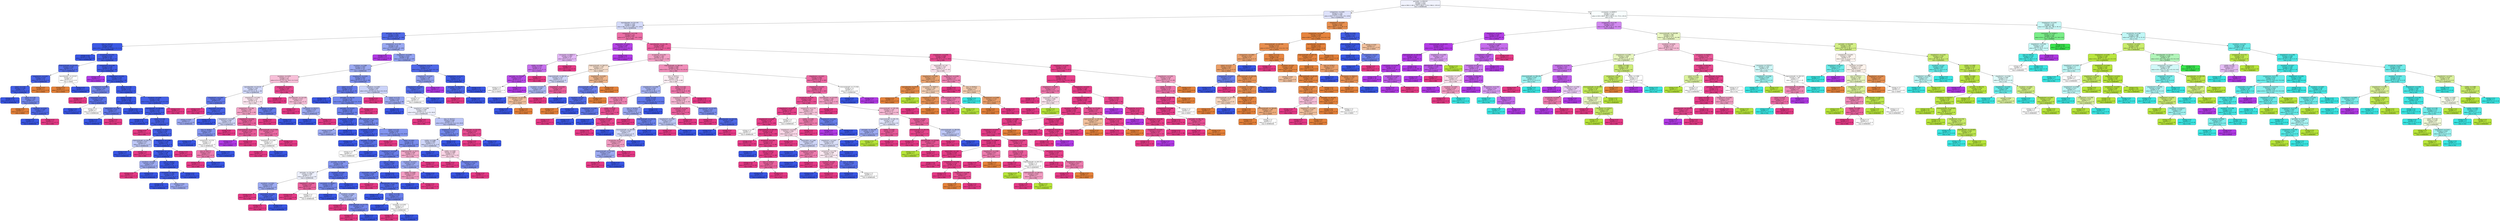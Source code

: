 digraph Tree {
node [shape=box, style="filled, rounded", color="black", fontname="helvetica"] ;
edge [fontname="helvetica"] ;
0 [label="perimeter <= 858.507\nentropy = 2.657\nsamples = 4246\nvalue = [961.0, 681.0, 281.0, 846.0, 1735.0, 946.0, 1355.0]\nclass = DERMASON", fillcolor="#f1f3fd"] ;
1 [label="compactness <= 0.861\nentropy = 1.763\nsamples = 2585\nvalue = [943, 13, 0, 4, 1735, 174, 1250]\nclass = DERMASON", fillcolor="#dee2fb"] ;
0 -> 1 [labeldistance=2.5, labelangle=45, headlabel="True"] ;
2 [label="equivdiameter <= 223.335\nentropy = 1.434\nsamples = 1986\nvalue = [86, 12, 0, 4, 1646, 174, 1242]\nclass = DERMASON", fillcolor="#d5dbfa"] ;
1 -> 2 ;
3 [label="perimeter <= 705.137\nentropy = 0.583\nsamples = 1079\nvalue = [9, 0, 0, 0, 1535, 31, 140]\nclass = DERMASON", fillcolor="#5069e8"] ;
2 -> 3 ;
4 [label="area <= 31671.0\nentropy = 0.145\nsamples = 803\nvalue = [8.0, 0.0, 0.0, 0.0, 1238.0, 2.0, 11.0]\nclass = DERMASON", fillcolor="#3c59e5"] ;
3 -> 4 ;
5 [label="entropy = 0.0\nsamples = 478\nvalue = [0, 0, 0, 0, 745, 0, 0]\nclass = DERMASON", fillcolor="#3956e5"] ;
4 -> 5 ;
6 [label="eccentricity <= 0.702\nentropy = 0.301\nsamples = 325\nvalue = [8, 0, 0, 0, 493, 2, 11]\nclass = DERMASON", fillcolor="#415de6"] ;
4 -> 6 ;
7 [label="majoraxislength <= 251.037\nentropy = 0.584\nsamples = 47\nvalue = [8, 0, 0, 0, 67, 0, 1]\nclass = DERMASON", fillcolor="#536ce8"] ;
6 -> 7 ;
8 [label="shapefactor1 <= 0.007\nentropy = 0.432\nsamples = 42\nvalue = [4, 0, 0, 0, 63, 0, 1]\nclass = DERMASON", fillcolor="#4863e7"] ;
7 -> 8 ;
9 [label="extent <= 0.793\nentropy = 0.309\nsamples = 41\nvalue = [2, 0, 0, 0, 63, 0, 1]\nclass = DERMASON", fillcolor="#425ee6"] ;
8 -> 9 ;
10 [label="entropy = 0.0\nsamples = 33\nvalue = [0, 0, 0, 0, 54, 0, 0]\nclass = DERMASON", fillcolor="#3956e5"] ;
9 -> 10 ;
11 [label="extent <= 0.795\nentropy = 1.041\nsamples = 8\nvalue = [2, 0, 0, 0, 9, 0, 1]\nclass = DERMASON", fillcolor="#7489ed"] ;
9 -> 11 ;
12 [label="entropy = 0.0\nsamples = 1\nvalue = [2, 0, 0, 0, 0, 0, 0]\nclass = SEKER", fillcolor="#e58139"] ;
11 -> 12 ;
13 [label="roundness <= 0.934\nentropy = 0.469\nsamples = 7\nvalue = [0, 0, 0, 0, 9, 0, 1]\nclass = DERMASON", fillcolor="#4f69e8"] ;
11 -> 13 ;
14 [label="entropy = 0.0\nsamples = 6\nvalue = [0, 0, 0, 0, 9, 0, 0]\nclass = DERMASON", fillcolor="#3956e5"] ;
13 -> 14 ;
15 [label="entropy = 0.0\nsamples = 1\nvalue = [0, 0, 0, 0, 0, 0, 1]\nclass = SIRA", fillcolor="#e53986"] ;
13 -> 15 ;
16 [label="entropy = 0.0\nsamples = 1\nvalue = [2, 0, 0, 0, 0, 0, 0]\nclass = SEKER", fillcolor="#e58139"] ;
8 -> 16 ;
17 [label="equivdiameter <= 214.627\nentropy = 1.0\nsamples = 5\nvalue = [4, 0, 0, 0, 4, 0, 0]\nclass = SEKER", fillcolor="#ffffff"] ;
7 -> 17 ;
18 [label="entropy = 0.0\nsamples = 2\nvalue = [4, 0, 0, 0, 0, 0, 0]\nclass = SEKER", fillcolor="#e58139"] ;
17 -> 18 ;
19 [label="entropy = 0.0\nsamples = 3\nvalue = [0, 0, 0, 0, 4, 0, 0]\nclass = DERMASON", fillcolor="#3956e5"] ;
17 -> 19 ;
20 [label="compactness <= 0.749\nentropy = 0.199\nsamples = 278\nvalue = [0, 0, 0, 0, 426, 2, 10]\nclass = DERMASON", fillcolor="#3f5be6"] ;
6 -> 20 ;
21 [label="entropy = 0.0\nsamples = 1\nvalue = [0, 0, 0, 0, 0, 1, 0]\nclass = HOROZ", fillcolor="#b139e5"] ;
20 -> 21 ;
22 [label="shapefactor4 <= 0.991\nentropy = 0.181\nsamples = 277\nvalue = [0, 0, 0, 0, 426, 1, 10]\nclass = DERMASON", fillcolor="#3e5ae6"] ;
20 -> 22 ;
23 [label="shapefactor4 <= 0.986\nentropy = 1.061\nsamples = 5\nvalue = [0, 0, 0, 0, 6, 1, 1]\nclass = DERMASON", fillcolor="#7286ec"] ;
22 -> 23 ;
24 [label="entropy = 0.0\nsamples = 1\nvalue = [0, 0, 0, 0, 0, 0, 1]\nclass = SIRA", fillcolor="#e53986"] ;
23 -> 24 ;
25 [label="aspectration <= 1.543\nentropy = 0.592\nsamples = 4\nvalue = [0, 0, 0, 0, 6, 1, 0]\nclass = DERMASON", fillcolor="#5a72e9"] ;
23 -> 25 ;
26 [label="entropy = 0.0\nsamples = 2\nvalue = [0, 0, 0, 0, 5, 0, 0]\nclass = DERMASON", fillcolor="#3956e5"] ;
25 -> 26 ;
27 [label="entropy = 1.0\nsamples = 2\nvalue = [0, 0, 0, 0, 1, 1, 0]\nclass = DERMASON", fillcolor="#ffffff"] ;
25 -> 27 ;
28 [label="extent <= 0.768\nentropy = 0.147\nsamples = 272\nvalue = [0, 0, 0, 0, 420, 0, 9]\nclass = DERMASON", fillcolor="#3d5ae6"] ;
22 -> 28 ;
29 [label="solidity <= 0.986\nentropy = 0.035\nsamples = 168\nvalue = [0, 0, 0, 0, 267, 0, 1]\nclass = DERMASON", fillcolor="#3a57e5"] ;
28 -> 29 ;
30 [label="aspectration <= 1.562\nentropy = 0.65\nsamples = 5\nvalue = [0, 0, 0, 0, 5, 0, 1]\nclass = DERMASON", fillcolor="#6178ea"] ;
29 -> 30 ;
31 [label="entropy = 0.0\nsamples = 4\nvalue = [0, 0, 0, 0, 5, 0, 0]\nclass = DERMASON", fillcolor="#3956e5"] ;
30 -> 31 ;
32 [label="entropy = 0.0\nsamples = 1\nvalue = [0, 0, 0, 0, 0, 0, 1]\nclass = SIRA", fillcolor="#e53986"] ;
30 -> 32 ;
33 [label="entropy = 0.0\nsamples = 163\nvalue = [0, 0, 0, 0, 262, 0, 0]\nclass = DERMASON", fillcolor="#3956e5"] ;
29 -> 33 ;
34 [label="roundness <= 0.946\nentropy = 0.285\nsamples = 104\nvalue = [0.0, 0.0, 0.0, 0.0, 153.0, 0.0, 8.0]\nclass = DERMASON", fillcolor="#435fe6"] ;
28 -> 34 ;
35 [label="equivdiameter <= 206.406\nentropy = 0.232\nsamples = 103\nvalue = [0, 0, 0, 0, 153, 0, 6]\nclass = DERMASON", fillcolor="#415de6"] ;
34 -> 35 ;
36 [label="entropy = 0.0\nsamples = 39\nvalue = [0, 0, 0, 0, 56, 0, 0]\nclass = DERMASON", fillcolor="#3956e5"] ;
35 -> 36 ;
37 [label="extent <= 0.768\nentropy = 0.32\nsamples = 64\nvalue = [0, 0, 0, 0, 97, 0, 6]\nclass = DERMASON", fillcolor="#4560e7"] ;
35 -> 37 ;
38 [label="entropy = 0.0\nsamples = 1\nvalue = [0, 0, 0, 0, 0, 0, 1]\nclass = SIRA", fillcolor="#e53986"] ;
37 -> 38 ;
39 [label="convexarea <= 34022.5\nentropy = 0.282\nsamples = 63\nvalue = [0, 0, 0, 0, 97, 0, 5]\nclass = DERMASON", fillcolor="#435fe6"] ;
37 -> 39 ;
40 [label="majoraxislength <= 256.177\nentropy = 0.971\nsamples = 4\nvalue = [0, 0, 0, 0, 3, 0, 2]\nclass = DERMASON", fillcolor="#bdc7f6"] ;
39 -> 40 ;
41 [label="entropy = 0.0\nsamples = 2\nvalue = [0, 0, 0, 0, 3, 0, 0]\nclass = DERMASON", fillcolor="#3956e5"] ;
40 -> 41 ;
42 [label="entropy = 0.0\nsamples = 2\nvalue = [0, 0, 0, 0, 0, 0, 2]\nclass = SIRA", fillcolor="#e53986"] ;
40 -> 42 ;
43 [label="shapefactor4 <= 0.999\nentropy = 0.199\nsamples = 59\nvalue = [0, 0, 0, 0, 94, 0, 3]\nclass = DERMASON", fillcolor="#3f5be6"] ;
39 -> 43 ;
44 [label="aspectration <= 1.41\nentropy = 0.146\nsamples = 58\nvalue = [0, 0, 0, 0, 94, 0, 2]\nclass = DERMASON", fillcolor="#3d5ae6"] ;
43 -> 44 ;
45 [label="roundness <= 0.897\nentropy = 0.918\nsamples = 3\nvalue = [0, 0, 0, 0, 2, 0, 1]\nclass = DERMASON", fillcolor="#9caaf2"] ;
44 -> 45 ;
46 [label="entropy = 0.0\nsamples = 1\nvalue = [0, 0, 0, 0, 0, 0, 1]\nclass = SIRA", fillcolor="#e53986"] ;
45 -> 46 ;
47 [label="entropy = 0.0\nsamples = 2\nvalue = [0, 0, 0, 0, 2, 0, 0]\nclass = DERMASON", fillcolor="#3956e5"] ;
45 -> 47 ;
48 [label="area <= 34200.0\nentropy = 0.086\nsamples = 55\nvalue = [0, 0, 0, 0, 92, 0, 1]\nclass = DERMASON", fillcolor="#3b58e5"] ;
44 -> 48 ;
49 [label="convexarea <= 34472.0\nentropy = 0.286\nsamples = 12\nvalue = [0, 0, 0, 0, 19, 0, 1]\nclass = DERMASON", fillcolor="#435fe6"] ;
48 -> 49 ;
50 [label="entropy = 0.0\nsamples = 10\nvalue = [0, 0, 0, 0, 17, 0, 0]\nclass = DERMASON", fillcolor="#3956e5"] ;
49 -> 50 ;
51 [label="entropy = 0.918\nsamples = 2\nvalue = [0, 0, 0, 0, 2, 0, 1]\nclass = DERMASON", fillcolor="#9caaf2"] ;
49 -> 51 ;
52 [label="entropy = 0.0\nsamples = 43\nvalue = [0, 0, 0, 0, 73, 0, 0]\nclass = DERMASON", fillcolor="#3956e5"] ;
48 -> 52 ;
53 [label="entropy = 0.0\nsamples = 1\nvalue = [0, 0, 0, 0, 0, 0, 1]\nclass = SIRA", fillcolor="#e53986"] ;
43 -> 53 ;
54 [label="entropy = 0.0\nsamples = 1\nvalue = [0, 0, 0, 0, 0, 0, 2]\nclass = SIRA", fillcolor="#e53986"] ;
34 -> 54 ;
55 [label="compactness <= 0.738\nentropy = 1.19\nsamples = 276\nvalue = [1, 0, 0, 0, 297, 29, 129]\nclass = DERMASON", fillcolor="#99a8f2"] ;
3 -> 55 ;
56 [label="entropy = 0.0\nsamples = 14\nvalue = [0, 0, 0, 0, 0, 25, 0]\nclass = HOROZ", fillcolor="#b139e5"] ;
55 -> 56 ;
57 [label="shapefactor1 <= 0.008\nentropy = 0.974\nsamples = 262\nvalue = [1, 0, 0, 0, 297, 4, 129]\nclass = DERMASON", fillcolor="#91a1f1"] ;
55 -> 57 ;
58 [label="roundness <= 0.886\nentropy = 0.967\nsamples = 231\nvalue = [1, 0, 0, 0, 253, 1, 127]\nclass = DERMASON", fillcolor="#9dabf2"] ;
57 -> 58 ;
59 [label="roundness <= 0.879\nentropy = 1.13\nsamples = 56\nvalue = [1.0, 0.0, 0.0, 0.0, 34.0, 1.0, 51.0]\nclass = SIRA", fillcolor="#f7bfd8"] ;
58 -> 59 ;
60 [label="equivdiameter <= 214.34\nentropy = 1.202\nsamples = 41\nvalue = [1, 0, 0, 0, 32, 1, 24]\nclass = DERMASON", fillcolor="#d0d7f9"] ;
59 -> 60 ;
61 [label="shapefactor1 <= 0.007\nentropy = 0.868\nsamples = 9\nvalue = [1, 0, 0, 0, 13, 0, 2]\nclass = DERMASON", fillcolor="#637aeb"] ;
60 -> 61 ;
62 [label="entropy = 0.0\nsamples = 1\nvalue = [0, 0, 0, 0, 0, 0, 2]\nclass = SIRA", fillcolor="#e53986"] ;
61 -> 62 ;
63 [label="aspectration <= 1.443\nentropy = 0.371\nsamples = 8\nvalue = [1, 0, 0, 0, 13, 0, 0]\nclass = DERMASON", fillcolor="#4863e7"] ;
61 -> 63 ;
64 [label="entropy = 0.918\nsamples = 2\nvalue = [1, 0, 0, 0, 2, 0, 0]\nclass = DERMASON", fillcolor="#9caaf2"] ;
63 -> 64 ;
65 [label="entropy = 0.0\nsamples = 6\nvalue = [0, 0, 0, 0, 11, 0, 0]\nclass = DERMASON", fillcolor="#3956e5"] ;
63 -> 65 ;
66 [label="shapefactor2 <= 0.002\nentropy = 1.135\nsamples = 32\nvalue = [0, 0, 0, 0, 19, 1, 22]\nclass = SIRA", fillcolor="#fce5ef"] ;
60 -> 66 ;
67 [label="compactness <= 0.786\nentropy = 1.094\nsamples = 23\nvalue = [0, 0, 0, 0, 10, 1, 20]\nclass = SIRA", fillcolor="#f3a1c5"] ;
66 -> 67 ;
68 [label="shapefactor4 <= 0.997\nentropy = 0.985\nsamples = 10\nvalue = [0, 0, 0, 0, 8, 0, 6]\nclass = DERMASON", fillcolor="#ced5f8"] ;
67 -> 68 ;
69 [label="area <= 38349.5\nentropy = 0.845\nsamples = 8\nvalue = [0, 0, 0, 0, 8, 0, 3]\nclass = DERMASON", fillcolor="#8395ef"] ;
68 -> 69 ;
70 [label="entropy = 0.0\nsamples = 3\nvalue = [0, 0, 0, 0, 5, 0, 0]\nclass = DERMASON", fillcolor="#3956e5"] ;
69 -> 70 ;
71 [label="compactness <= 0.78\nentropy = 1.0\nsamples = 5\nvalue = [0, 0, 0, 0, 3, 0, 3]\nclass = DERMASON", fillcolor="#ffffff"] ;
69 -> 71 ;
72 [label="area <= 39077.5\nentropy = 0.811\nsamples = 4\nvalue = [0, 0, 0, 0, 1, 0, 3]\nclass = SIRA", fillcolor="#ee7bae"] ;
71 -> 72 ;
73 [label="entropy = 0.0\nsamples = 3\nvalue = [0, 0, 0, 0, 0, 0, 3]\nclass = SIRA", fillcolor="#e53986"] ;
72 -> 73 ;
74 [label="entropy = 0.0\nsamples = 1\nvalue = [0, 0, 0, 0, 1, 0, 0]\nclass = DERMASON", fillcolor="#3956e5"] ;
72 -> 74 ;
75 [label="entropy = 0.0\nsamples = 1\nvalue = [0, 0, 0, 0, 2, 0, 0]\nclass = DERMASON", fillcolor="#3956e5"] ;
71 -> 75 ;
76 [label="entropy = 0.0\nsamples = 2\nvalue = [0, 0, 0, 0, 0, 0, 3]\nclass = SIRA", fillcolor="#e53986"] ;
68 -> 76 ;
77 [label="shapefactor2 <= 0.002\nentropy = 0.834\nsamples = 13\nvalue = [0, 0, 0, 0, 2, 1, 14]\nclass = SIRA", fillcolor="#ea619e"] ;
67 -> 77 ;
78 [label="majoraxislength <= 271.542\nentropy = 0.592\nsamples = 6\nvalue = [0, 0, 0, 0, 0, 1, 6]\nclass = SIRA", fillcolor="#e95a9a"] ;
77 -> 78 ;
79 [label="entropy = 0.0\nsamples = 1\nvalue = [0, 0, 0, 0, 0, 1, 0]\nclass = HOROZ", fillcolor="#b139e5"] ;
78 -> 79 ;
80 [label="entropy = 0.0\nsamples = 5\nvalue = [0, 0, 0, 0, 0, 0, 6]\nclass = SIRA", fillcolor="#e53986"] ;
78 -> 80 ;
81 [label="majoraxislength <= 271.868\nentropy = 0.722\nsamples = 7\nvalue = [0, 0, 0, 0, 2, 0, 8]\nclass = SIRA", fillcolor="#ec6aa4"] ;
77 -> 81 ;
82 [label="shapefactor4 <= 0.995\nentropy = 1.0\nsamples = 3\nvalue = [0, 0, 0, 0, 2, 0, 2]\nclass = DERMASON", fillcolor="#ffffff"] ;
81 -> 82 ;
83 [label="entropy = 0.0\nsamples = 1\nvalue = [0, 0, 0, 0, 0, 0, 2]\nclass = SIRA", fillcolor="#e53986"] ;
82 -> 83 ;
84 [label="entropy = 0.0\nsamples = 2\nvalue = [0, 0, 0, 0, 2, 0, 0]\nclass = DERMASON", fillcolor="#3956e5"] ;
82 -> 84 ;
85 [label="entropy = 0.0\nsamples = 4\nvalue = [0, 0, 0, 0, 0, 0, 6]\nclass = SIRA", fillcolor="#e53986"] ;
81 -> 85 ;
86 [label="convexarea <= 37140.0\nentropy = 0.684\nsamples = 9\nvalue = [0, 0, 0, 0, 9, 0, 2]\nclass = DERMASON", fillcolor="#657ceb"] ;
66 -> 86 ;
87 [label="entropy = 0.0\nsamples = 1\nvalue = [0, 0, 0, 0, 0, 0, 2]\nclass = SIRA", fillcolor="#e53986"] ;
86 -> 87 ;
88 [label="entropy = 0.0\nsamples = 8\nvalue = [0, 0, 0, 0, 9, 0, 0]\nclass = DERMASON", fillcolor="#3956e5"] ;
86 -> 88 ;
89 [label="compactness <= 0.815\nentropy = 0.362\nsamples = 15\nvalue = [0, 0, 0, 0, 2, 0, 27]\nclass = SIRA", fillcolor="#e7488f"] ;
59 -> 89 ;
90 [label="entropy = 0.0\nsamples = 11\nvalue = [0, 0, 0, 0, 0, 0, 24]\nclass = SIRA", fillcolor="#e53986"] ;
89 -> 90 ;
91 [label="equivdiameter <= 216.169\nentropy = 0.971\nsamples = 4\nvalue = [0, 0, 0, 0, 2, 0, 3]\nclass = SIRA", fillcolor="#f6bdd7"] ;
89 -> 91 ;
92 [label="entropy = 0.0\nsamples = 1\nvalue = [0, 0, 0, 0, 0, 0, 2]\nclass = SIRA", fillcolor="#e53986"] ;
91 -> 92 ;
93 [label="convexarea <= 39107.5\nentropy = 0.918\nsamples = 3\nvalue = [0, 0, 0, 0, 2, 0, 1]\nclass = DERMASON", fillcolor="#9caaf2"] ;
91 -> 93 ;
94 [label="entropy = 0.0\nsamples = 2\nvalue = [0, 0, 0, 0, 2, 0, 0]\nclass = DERMASON", fillcolor="#3956e5"] ;
93 -> 94 ;
95 [label="entropy = 0.0\nsamples = 1\nvalue = [0, 0, 0, 0, 0, 0, 1]\nclass = SIRA", fillcolor="#e53986"] ;
93 -> 95 ;
96 [label="shapefactor2 <= 0.002\nentropy = 0.823\nsamples = 175\nvalue = [0, 0, 0, 0, 219, 0, 76]\nclass = DERMASON", fillcolor="#7e91ee"] ;
58 -> 96 ;
97 [label="extent <= 0.717\nentropy = 0.673\nsamples = 124\nvalue = [0, 0, 0, 0, 163, 0, 35]\nclass = DERMASON", fillcolor="#647aeb"] ;
96 -> 97 ;
98 [label="entropy = 0.0\nsamples = 23\nvalue = [0, 0, 0, 0, 39, 0, 0]\nclass = DERMASON", fillcolor="#3956e5"] ;
97 -> 98 ;
99 [label="perimeter <= 740.182\nentropy = 0.76\nsamples = 101\nvalue = [0.0, 0.0, 0.0, 0.0, 124.0, 0.0, 35.0]\nclass = DERMASON", fillcolor="#7186ec"] ;
97 -> 99 ;
100 [label="perimeter <= 712.621\nentropy = 0.722\nsamples = 100\nvalue = [0, 0, 0, 0, 124, 0, 31]\nclass = DERMASON", fillcolor="#6a80ec"] ;
99 -> 100 ;
101 [label="convexarea <= 36297.5\nentropy = 0.229\nsamples = 16\nvalue = [0, 0, 0, 0, 26, 0, 1]\nclass = DERMASON", fillcolor="#415de6"] ;
100 -> 101 ;
102 [label="entropy = 0.918\nsamples = 2\nvalue = [0, 0, 0, 0, 2, 0, 1]\nclass = DERMASON", fillcolor="#9caaf2"] ;
101 -> 102 ;
103 [label="entropy = 0.0\nsamples = 14\nvalue = [0, 0, 0, 0, 24, 0, 0]\nclass = DERMASON", fillcolor="#3956e5"] ;
101 -> 103 ;
104 [label="minoraxislength <= 173.922\nentropy = 0.786\nsamples = 84\nvalue = [0, 0, 0, 0, 98, 0, 30]\nclass = DERMASON", fillcolor="#768aed"] ;
100 -> 104 ;
105 [label="convexarea <= 37766.5\nentropy = 0.276\nsamples = 11\nvalue = [0, 0, 0, 0, 20, 0, 1]\nclass = DERMASON", fillcolor="#435ee6"] ;
104 -> 105 ;
106 [label="entropy = 0.0\nsamples = 6\nvalue = [0, 0, 0, 0, 14, 0, 0]\nclass = DERMASON", fillcolor="#3956e5"] ;
105 -> 106 ;
107 [label="perimeter <= 724.306\nentropy = 0.592\nsamples = 5\nvalue = [0, 0, 0, 0, 6, 0, 1]\nclass = DERMASON", fillcolor="#5a72e9"] ;
105 -> 107 ;
108 [label="entropy = 1.0\nsamples = 2\nvalue = [0, 0, 0, 0, 1, 0, 1]\nclass = DERMASON", fillcolor="#ffffff"] ;
107 -> 108 ;
109 [label="entropy = 0.0\nsamples = 3\nvalue = [0, 0, 0, 0, 5, 0, 0]\nclass = DERMASON", fillcolor="#3956e5"] ;
107 -> 109 ;
110 [label="extent <= 0.722\nentropy = 0.843\nsamples = 73\nvalue = [0.0, 0.0, 0.0, 0.0, 78.0, 0.0, 29.0]\nclass = DERMASON", fillcolor="#8395ef"] ;
104 -> 110 ;
111 [label="entropy = 0.0\nsamples = 3\nvalue = [0, 0, 0, 0, 0, 0, 4]\nclass = SIRA", fillcolor="#e53986"] ;
110 -> 111 ;
112 [label="extent <= 0.805\nentropy = 0.8\nsamples = 70\nvalue = [0, 0, 0, 0, 78, 0, 25]\nclass = DERMASON", fillcolor="#788ced"] ;
110 -> 112 ;
113 [label="shapefactor2 <= 0.002\nentropy = 0.713\nsamples = 60\nvalue = [0, 0, 0, 0, 74, 0, 18]\nclass = DERMASON", fillcolor="#697feb"] ;
112 -> 113 ;
114 [label="perimeter <= 727.486\nentropy = 0.84\nsamples = 37\nvalue = [0, 0, 0, 0, 38, 0, 14]\nclass = DERMASON", fillcolor="#8294ef"] ;
113 -> 114 ;
115 [label="perimeter <= 725.167\nentropy = 0.998\nsamples = 15\nvalue = [0, 0, 0, 0, 11, 0, 10]\nclass = DERMASON", fillcolor="#edf0fd"] ;
114 -> 115 ;
116 [label="roundness <= 0.903\nentropy = 0.918\nsamples = 11\nvalue = [0, 0, 0, 0, 10, 0, 5]\nclass = DERMASON", fillcolor="#9caaf2"] ;
115 -> 116 ;
117 [label="entropy = 0.0\nsamples = 3\nvalue = [0, 0, 0, 0, 0, 0, 4]\nclass = SIRA", fillcolor="#e53986"] ;
116 -> 117 ;
118 [label="aspectration <= 1.492\nentropy = 0.439\nsamples = 8\nvalue = [0, 0, 0, 0, 10, 0, 1]\nclass = DERMASON", fillcolor="#4d67e8"] ;
116 -> 118 ;
119 [label="entropy = 0.0\nsamples = 1\nvalue = [0, 0, 0, 0, 0, 0, 1]\nclass = SIRA", fillcolor="#e53986"] ;
118 -> 119 ;
120 [label="entropy = 0.0\nsamples = 7\nvalue = [0, 0, 0, 0, 10, 0, 0]\nclass = DERMASON", fillcolor="#3956e5"] ;
118 -> 120 ;
121 [label="shapefactor3 <= 0.666\nentropy = 0.65\nsamples = 4\nvalue = [0, 0, 0, 0, 1, 0, 5]\nclass = SIRA", fillcolor="#ea619e"] ;
115 -> 121 ;
122 [label="entropy = 0.0\nsamples = 2\nvalue = [0, 0, 0, 0, 0, 0, 4]\nclass = SIRA", fillcolor="#e53986"] ;
121 -> 122 ;
123 [label="entropy = 1.0\nsamples = 2\nvalue = [0, 0, 0, 0, 1, 0, 1]\nclass = DERMASON", fillcolor="#ffffff"] ;
121 -> 123 ;
124 [label="roundness <= 0.905\nentropy = 0.555\nsamples = 22\nvalue = [0, 0, 0, 0, 27, 0, 4]\nclass = DERMASON", fillcolor="#566fe9"] ;
114 -> 124 ;
125 [label="convexarea <= 38569.5\nentropy = 0.787\nsamples = 13\nvalue = [0, 0, 0, 0, 13, 0, 4]\nclass = DERMASON", fillcolor="#768aed"] ;
124 -> 125 ;
126 [label="entropy = 0.0\nsamples = 4\nvalue = [0, 0, 0, 0, 6, 0, 0]\nclass = DERMASON", fillcolor="#3956e5"] ;
125 -> 126 ;
127 [label="roundness <= 0.894\nentropy = 0.946\nsamples = 9\nvalue = [0, 0, 0, 0, 7, 0, 4]\nclass = DERMASON", fillcolor="#aab7f4"] ;
125 -> 127 ;
128 [label="entropy = 0.0\nsamples = 2\nvalue = [0, 0, 0, 0, 0, 0, 2]\nclass = SIRA", fillcolor="#e53986"] ;
127 -> 128 ;
129 [label="majoraxislength <= 271.755\nentropy = 0.764\nsamples = 7\nvalue = [0, 0, 0, 0, 7, 0, 2]\nclass = DERMASON", fillcolor="#7286ec"] ;
127 -> 129 ;
130 [label="entropy = 0.0\nsamples = 2\nvalue = [0, 0, 0, 0, 0, 0, 2]\nclass = SIRA", fillcolor="#e53986"] ;
129 -> 130 ;
131 [label="entropy = 0.0\nsamples = 5\nvalue = [0, 0, 0, 0, 7, 0, 0]\nclass = DERMASON", fillcolor="#3956e5"] ;
129 -> 131 ;
132 [label="entropy = 0.0\nsamples = 9\nvalue = [0, 0, 0, 0, 14, 0, 0]\nclass = DERMASON", fillcolor="#3956e5"] ;
124 -> 132 ;
133 [label="area <= 37887.5\nentropy = 0.469\nsamples = 23\nvalue = [0, 0, 0, 0, 36, 0, 4]\nclass = DERMASON", fillcolor="#4f69e8"] ;
113 -> 133 ;
134 [label="aspectration <= 1.449\nentropy = 0.684\nsamples = 13\nvalue = [0, 0, 0, 0, 18, 0, 4]\nclass = DERMASON", fillcolor="#657ceb"] ;
133 -> 134 ;
135 [label="entropy = 0.0\nsamples = 1\nvalue = [0, 0, 0, 0, 0, 0, 2]\nclass = SIRA", fillcolor="#e53986"] ;
134 -> 135 ;
136 [label="equivdiameter <= 217.64\nentropy = 0.469\nsamples = 12\nvalue = [0, 0, 0, 0, 18, 0, 2]\nclass = DERMASON", fillcolor="#4f69e8"] ;
134 -> 136 ;
137 [label="entropy = 0.0\nsamples = 4\nvalue = [0, 0, 0, 0, 10, 0, 0]\nclass = DERMASON", fillcolor="#3956e5"] ;
136 -> 137 ;
138 [label="extent <= 0.784\nentropy = 0.722\nsamples = 8\nvalue = [0, 0, 0, 0, 8, 0, 2]\nclass = DERMASON", fillcolor="#6a80ec"] ;
136 -> 138 ;
139 [label="entropy = 0.0\nsamples = 5\nvalue = [0, 0, 0, 0, 6, 0, 0]\nclass = DERMASON", fillcolor="#3956e5"] ;
138 -> 139 ;
140 [label="roundness <= 0.916\nentropy = 1.0\nsamples = 3\nvalue = [0, 0, 0, 0, 2, 0, 2]\nclass = DERMASON", fillcolor="#ffffff"] ;
138 -> 140 ;
141 [label="entropy = 0.0\nsamples = 2\nvalue = [0, 0, 0, 0, 0, 0, 2]\nclass = SIRA", fillcolor="#e53986"] ;
140 -> 141 ;
142 [label="entropy = 0.0\nsamples = 1\nvalue = [0, 0, 0, 0, 2, 0, 0]\nclass = DERMASON", fillcolor="#3956e5"] ;
140 -> 142 ;
143 [label="entropy = 0.0\nsamples = 10\nvalue = [0, 0, 0, 0, 18, 0, 0]\nclass = DERMASON", fillcolor="#3956e5"] ;
133 -> 143 ;
144 [label="majoraxislength <= 267.9\nentropy = 0.946\nsamples = 10\nvalue = [0, 0, 0, 0, 4, 0, 7]\nclass = SIRA", fillcolor="#f4aacb"] ;
112 -> 144 ;
145 [label="roundness <= 0.915\nentropy = 0.918\nsamples = 6\nvalue = [0, 0, 0, 0, 4, 0, 2]\nclass = DERMASON", fillcolor="#9caaf2"] ;
144 -> 145 ;
146 [label="solidity <= 0.989\nentropy = 0.918\nsamples = 3\nvalue = [0, 0, 0, 0, 1, 0, 2]\nclass = SIRA", fillcolor="#f29cc2"] ;
145 -> 146 ;
147 [label="entropy = 0.0\nsamples = 1\nvalue = [0, 0, 0, 0, 1, 0, 0]\nclass = DERMASON", fillcolor="#3956e5"] ;
146 -> 147 ;
148 [label="entropy = 0.0\nsamples = 2\nvalue = [0, 0, 0, 0, 0, 0, 2]\nclass = SIRA", fillcolor="#e53986"] ;
146 -> 148 ;
149 [label="entropy = 0.0\nsamples = 3\nvalue = [0, 0, 0, 0, 3, 0, 0]\nclass = DERMASON", fillcolor="#3956e5"] ;
145 -> 149 ;
150 [label="entropy = 0.0\nsamples = 4\nvalue = [0, 0, 0, 0, 0, 0, 5]\nclass = SIRA", fillcolor="#e53986"] ;
144 -> 150 ;
151 [label="entropy = 0.0\nsamples = 1\nvalue = [0, 0, 0, 0, 0, 0, 4]\nclass = SIRA", fillcolor="#e53986"] ;
99 -> 151 ;
152 [label="roundness <= 0.902\nentropy = 0.983\nsamples = 51\nvalue = [0.0, 0.0, 0.0, 0.0, 56.0, 0.0, 41.0]\nclass = DERMASON", fillcolor="#cad2f8"] ;
96 -> 152 ;
153 [label="entropy = 0.0\nsamples = 5\nvalue = [0, 0, 0, 0, 0, 0, 13]\nclass = SIRA", fillcolor="#e53986"] ;
152 -> 153 ;
154 [label="extent <= 0.735\nentropy = 0.918\nsamples = 46\nvalue = [0, 0, 0, 0, 56, 0, 28]\nclass = DERMASON", fillcolor="#9caaf2"] ;
152 -> 154 ;
155 [label="entropy = 0.0\nsamples = 14\nvalue = [0, 0, 0, 0, 25, 0, 0]\nclass = DERMASON", fillcolor="#3956e5"] ;
154 -> 155 ;
156 [label="shapefactor3 <= 0.689\nentropy = 0.998\nsamples = 32\nvalue = [0.0, 0.0, 0.0, 0.0, 31.0, 0.0, 28.0]\nclass = DERMASON", fillcolor="#eceffc"] ;
154 -> 156 ;
157 [label="entropy = 0.0\nsamples = 3\nvalue = [0, 0, 0, 0, 0, 0, 8]\nclass = SIRA", fillcolor="#e53986"] ;
156 -> 157 ;
158 [label="area <= 38374.5\nentropy = 0.966\nsamples = 29\nvalue = [0.0, 0.0, 0.0, 0.0, 31.0, 0.0, 20.0]\nclass = DERMASON", fillcolor="#b9c3f6"] ;
156 -> 158 ;
159 [label="shapefactor4 <= 0.997\nentropy = 0.779\nsamples = 23\nvalue = [0, 0, 0, 0, 30, 0, 9]\nclass = DERMASON", fillcolor="#7489ed"] ;
158 -> 159 ;
160 [label="solidity <= 0.988\nentropy = 0.985\nsamples = 13\nvalue = [0, 0, 0, 0, 12, 0, 9]\nclass = DERMASON", fillcolor="#ced5f8"] ;
159 -> 160 ;
161 [label="entropy = 0.0\nsamples = 3\nvalue = [0, 0, 0, 0, 5, 0, 0]\nclass = DERMASON", fillcolor="#3956e5"] ;
160 -> 161 ;
162 [label="solidity <= 0.989\nentropy = 0.989\nsamples = 10\nvalue = [0, 0, 0, 0, 7, 0, 9]\nclass = SIRA", fillcolor="#f9d3e4"] ;
160 -> 162 ;
163 [label="entropy = 0.0\nsamples = 4\nvalue = [0, 0, 0, 0, 0, 0, 7]\nclass = SIRA", fillcolor="#e53986"] ;
162 -> 163 ;
164 [label="shapefactor2 <= 0.002\nentropy = 0.764\nsamples = 6\nvalue = [0, 0, 0, 0, 7, 0, 2]\nclass = DERMASON", fillcolor="#7286ec"] ;
162 -> 164 ;
165 [label="entropy = 0.0\nsamples = 5\nvalue = [0, 0, 0, 0, 7, 0, 0]\nclass = DERMASON", fillcolor="#3956e5"] ;
164 -> 165 ;
166 [label="entropy = 0.0\nsamples = 1\nvalue = [0, 0, 0, 0, 0, 0, 2]\nclass = SIRA", fillcolor="#e53986"] ;
164 -> 166 ;
167 [label="entropy = 0.0\nsamples = 10\nvalue = [0, 0, 0, 0, 18, 0, 0]\nclass = DERMASON", fillcolor="#3956e5"] ;
159 -> 167 ;
168 [label="equivdiameter <= 222.428\nentropy = 0.414\nsamples = 6\nvalue = [0, 0, 0, 0, 1, 0, 11]\nclass = SIRA", fillcolor="#e74b91"] ;
158 -> 168 ;
169 [label="entropy = 0.0\nsamples = 5\nvalue = [0, 0, 0, 0, 0, 0, 11]\nclass = SIRA", fillcolor="#e53986"] ;
168 -> 169 ;
170 [label="entropy = 0.0\nsamples = 1\nvalue = [0, 0, 0, 0, 1, 0, 0]\nclass = DERMASON", fillcolor="#3956e5"] ;
168 -> 170 ;
171 [label="compactness <= 0.76\nentropy = 0.575\nsamples = 31\nvalue = [0.0, 0.0, 0.0, 0.0, 44.0, 3.0, 2.0]\nclass = DERMASON", fillcolor="#4f68e8"] ;
57 -> 171 ;
172 [label="shapefactor2 <= 0.002\nentropy = 1.189\nsamples = 10\nvalue = [0, 0, 0, 0, 8, 3, 1]\nclass = DERMASON", fillcolor="#91a1f1"] ;
171 -> 172 ;
173 [label="shapefactor4 <= 0.994\nentropy = 0.503\nsamples = 7\nvalue = [0, 0, 0, 0, 8, 0, 1]\nclass = DERMASON", fillcolor="#526be8"] ;
172 -> 173 ;
174 [label="entropy = 1.0\nsamples = 2\nvalue = [0, 0, 0, 0, 1, 0, 1]\nclass = DERMASON", fillcolor="#ffffff"] ;
173 -> 174 ;
175 [label="entropy = 0.0\nsamples = 5\nvalue = [0, 0, 0, 0, 7, 0, 0]\nclass = DERMASON", fillcolor="#3956e5"] ;
173 -> 175 ;
176 [label="entropy = 0.0\nsamples = 3\nvalue = [0, 0, 0, 0, 0, 3, 0]\nclass = HOROZ", fillcolor="#b139e5"] ;
172 -> 176 ;
177 [label="compactness <= 0.777\nentropy = 0.179\nsamples = 21\nvalue = [0, 0, 0, 0, 36, 0, 1]\nclass = DERMASON", fillcolor="#3e5be6"] ;
171 -> 177 ;
178 [label="perimeter <= 708.375\nentropy = 0.439\nsamples = 9\nvalue = [0, 0, 0, 0, 10, 0, 1]\nclass = DERMASON", fillcolor="#4d67e8"] ;
177 -> 178 ;
179 [label="entropy = 0.0\nsamples = 1\nvalue = [0, 0, 0, 0, 0, 0, 1]\nclass = SIRA", fillcolor="#e53986"] ;
178 -> 179 ;
180 [label="entropy = 0.0\nsamples = 8\nvalue = [0, 0, 0, 0, 10, 0, 0]\nclass = DERMASON", fillcolor="#3956e5"] ;
178 -> 180 ;
181 [label="entropy = 0.0\nsamples = 12\nvalue = [0, 0, 0, 0, 26, 0, 0]\nclass = DERMASON", fillcolor="#3956e5"] ;
177 -> 181 ;
182 [label="compactness <= 0.749\nentropy = 1.22\nsamples = 907\nvalue = [77, 12, 0, 4, 111, 143, 1102]\nclass = SIRA", fillcolor="#ec6ea6"] ;
2 -> 182 ;
183 [label="aspectration <= 1.853\nentropy = 0.285\nsamples = 91\nvalue = [0, 0, 0, 0, 0, 134, 7]\nclass = HOROZ", fillcolor="#b543e6"] ;
182 -> 183 ;
184 [label="convexarea <= 48061.5\nentropy = 0.964\nsamples = 14\nvalue = [0, 0, 0, 0, 0, 11, 7]\nclass = HOROZ", fillcolor="#e3b7f6"] ;
183 -> 184 ;
185 [label="solidity <= 0.989\nentropy = 0.75\nsamples = 10\nvalue = [0, 0, 0, 0, 0, 11, 3]\nclass = HOROZ", fillcolor="#c66fec"] ;
184 -> 185 ;
186 [label="perimeter <= 779.009\nentropy = 0.414\nsamples = 9\nvalue = [0, 0, 0, 0, 0, 11, 1]\nclass = HOROZ", fillcolor="#b84be7"] ;
185 -> 186 ;
187 [label="entropy = 1.0\nsamples = 2\nvalue = [0, 0, 0, 0, 0, 1, 1]\nclass = HOROZ", fillcolor="#ffffff"] ;
186 -> 187 ;
188 [label="entropy = 0.0\nsamples = 7\nvalue = [0, 0, 0, 0, 0, 10, 0]\nclass = HOROZ", fillcolor="#b139e5"] ;
186 -> 188 ;
189 [label="entropy = 0.0\nsamples = 1\nvalue = [0, 0, 0, 0, 0, 0, 2]\nclass = SIRA", fillcolor="#e53986"] ;
185 -> 189 ;
190 [label="entropy = 0.0\nsamples = 4\nvalue = [0, 0, 0, 0, 0, 0, 4]\nclass = SIRA", fillcolor="#e53986"] ;
184 -> 190 ;
191 [label="entropy = 0.0\nsamples = 77\nvalue = [0, 0, 0, 0, 0, 123, 0]\nclass = HOROZ", fillcolor="#b139e5"] ;
183 -> 191 ;
192 [label="equivdiameter <= 231.396\nentropy = 0.894\nsamples = 816\nvalue = [77, 12, 0, 4, 111, 9, 1095]\nclass = SIRA", fillcolor="#ea5c9c"] ;
182 -> 192 ;
193 [label="eccentricity <= 0.703\nentropy = 1.283\nsamples = 236\nvalue = [23, 2, 0, 0, 111, 3, 236]\nclass = SIRA", fillcolor="#f3a1c6"] ;
192 -> 193 ;
194 [label="majoraxislength <= 268.572\nentropy = 1.376\nsamples = 27\nvalue = [23, 0, 0, 0, 16, 0, 5]\nclass = SEKER", fillcolor="#f8e0ce"] ;
193 -> 194 ;
195 [label="majoraxislength <= 266.363\nentropy = 1.522\nsamples = 13\nvalue = [4, 0, 0, 0, 8, 0, 5]\nclass = DERMASON", fillcolor="#ced5f8"] ;
194 -> 195 ;
196 [label="roundness <= 0.911\nentropy = 0.946\nsamples = 8\nvalue = [4, 0, 0, 0, 7, 0, 0]\nclass = DERMASON", fillcolor="#aab7f4"] ;
195 -> 196 ;
197 [label="entropy = 0.0\nsamples = 2\nvalue = [0, 0, 0, 0, 5, 0, 0]\nclass = DERMASON", fillcolor="#3956e5"] ;
196 -> 197 ;
198 [label="equivdiameter <= 225.068\nentropy = 0.918\nsamples = 6\nvalue = [4, 0, 0, 0, 2, 0, 0]\nclass = SEKER", fillcolor="#f2c09c"] ;
196 -> 198 ;
199 [label="entropy = 0.0\nsamples = 2\nvalue = [0, 0, 0, 0, 2, 0, 0]\nclass = DERMASON", fillcolor="#3956e5"] ;
198 -> 199 ;
200 [label="entropy = 0.0\nsamples = 4\nvalue = [4, 0, 0, 0, 0, 0, 0]\nclass = SEKER", fillcolor="#e58139"] ;
198 -> 200 ;
201 [label="shapefactor2 <= 0.002\nentropy = 0.65\nsamples = 5\nvalue = [0, 0, 0, 0, 1, 0, 5]\nclass = SIRA", fillcolor="#ea619e"] ;
195 -> 201 ;
202 [label="entropy = 0.0\nsamples = 4\nvalue = [0, 0, 0, 0, 0, 0, 5]\nclass = SIRA", fillcolor="#e53986"] ;
201 -> 202 ;
203 [label="entropy = 0.0\nsamples = 1\nvalue = [0, 0, 0, 0, 1, 0, 0]\nclass = DERMASON", fillcolor="#3956e5"] ;
201 -> 203 ;
204 [label="shapefactor2 <= 0.002\nentropy = 0.877\nsamples = 14\nvalue = [19, 0, 0, 0, 8, 0, 0]\nclass = SEKER", fillcolor="#f0b68c"] ;
194 -> 204 ;
205 [label="minoraxislength <= 195.589\nentropy = 0.722\nsamples = 6\nvalue = [2, 0, 0, 0, 8, 0, 0]\nclass = DERMASON", fillcolor="#6a80ec"] ;
204 -> 205 ;
206 [label="roundness <= 0.92\nentropy = 0.503\nsamples = 5\nvalue = [1, 0, 0, 0, 8, 0, 0]\nclass = DERMASON", fillcolor="#526be8"] ;
205 -> 206 ;
207 [label="entropy = 0.0\nsamples = 1\nvalue = [1, 0, 0, 0, 0, 0, 0]\nclass = SEKER", fillcolor="#e58139"] ;
206 -> 207 ;
208 [label="entropy = 0.0\nsamples = 4\nvalue = [0, 0, 0, 0, 8, 0, 0]\nclass = DERMASON", fillcolor="#3956e5"] ;
206 -> 208 ;
209 [label="entropy = 0.0\nsamples = 1\nvalue = [1, 0, 0, 0, 0, 0, 0]\nclass = SEKER", fillcolor="#e58139"] ;
205 -> 209 ;
210 [label="entropy = 0.0\nsamples = 8\nvalue = [17, 0, 0, 0, 0, 0, 0]\nclass = SEKER", fillcolor="#e58139"] ;
204 -> 210 ;
211 [label="majoraxislength <= 280.302\nentropy = 0.985\nsamples = 209\nvalue = [0.0, 2.0, 0.0, 0.0, 95.0, 3.0, 231.0]\nclass = SIRA", fillcolor="#f08db9"] ;
193 -> 211 ;
212 [label="area <= 40576.5\nentropy = 0.998\nsamples = 80\nvalue = [0, 0, 0, 0, 60, 0, 66]\nclass = SIRA", fillcolor="#fdedf4"] ;
211 -> 212 ;
213 [label="shapefactor4 <= 0.996\nentropy = 0.943\nsamples = 49\nvalue = [0, 0, 0, 0, 48, 0, 27]\nclass = DERMASON", fillcolor="#a8b5f4"] ;
212 -> 213 ;
214 [label="perimeter <= 740.792\nentropy = 0.84\nsamples = 18\nvalue = [0, 0, 0, 0, 7, 0, 19]\nclass = SIRA", fillcolor="#ef82b3"] ;
213 -> 214 ;
215 [label="shapefactor4 <= 0.995\nentropy = 0.65\nsamples = 4\nvalue = [0, 0, 0, 0, 5, 0, 1]\nclass = DERMASON", fillcolor="#6178ea"] ;
214 -> 215 ;
216 [label="entropy = 0.0\nsamples = 1\nvalue = [0, 0, 0, 0, 0, 0, 1]\nclass = SIRA", fillcolor="#e53986"] ;
215 -> 216 ;
217 [label="entropy = 0.0\nsamples = 3\nvalue = [0, 0, 0, 0, 5, 0, 0]\nclass = DERMASON", fillcolor="#3956e5"] ;
215 -> 217 ;
218 [label="solidity <= 0.978\nentropy = 0.469\nsamples = 14\nvalue = [0, 0, 0, 0, 2, 0, 18]\nclass = SIRA", fillcolor="#e84f93"] ;
214 -> 218 ;
219 [label="entropy = 0.0\nsamples = 1\nvalue = [0, 0, 0, 0, 1, 0, 0]\nclass = DERMASON", fillcolor="#3956e5"] ;
218 -> 219 ;
220 [label="roundness <= 0.908\nentropy = 0.297\nsamples = 13\nvalue = [0, 0, 0, 0, 1, 0, 18]\nclass = SIRA", fillcolor="#e6448d"] ;
218 -> 220 ;
221 [label="entropy = 0.0\nsamples = 12\nvalue = [0, 0, 0, 0, 0, 0, 18]\nclass = SIRA", fillcolor="#e53986"] ;
220 -> 221 ;
222 [label="entropy = 0.0\nsamples = 1\nvalue = [0, 0, 0, 0, 1, 0, 0]\nclass = DERMASON", fillcolor="#3956e5"] ;
220 -> 222 ;
223 [label="solidity <= 0.99\nentropy = 0.642\nsamples = 31\nvalue = [0.0, 0.0, 0.0, 0.0, 41.0, 0.0, 8.0]\nclass = DERMASON", fillcolor="#6077ea"] ;
213 -> 223 ;
224 [label="area <= 39338.0\nentropy = 0.918\nsamples = 16\nvalue = [0, 0, 0, 0, 16, 0, 8]\nclass = DERMASON", fillcolor="#9caaf2"] ;
223 -> 224 ;
225 [label="entropy = 0.0\nsamples = 3\nvalue = [0, 0, 0, 0, 0, 0, 4]\nclass = SIRA", fillcolor="#e53986"] ;
224 -> 225 ;
226 [label="majoraxislength <= 278.536\nentropy = 0.722\nsamples = 13\nvalue = [0, 0, 0, 0, 16, 0, 4]\nclass = DERMASON", fillcolor="#6a80ec"] ;
224 -> 226 ;
227 [label="minoraxislength <= 188.908\nentropy = 0.991\nsamples = 7\nvalue = [0, 0, 0, 0, 5, 0, 4]\nclass = DERMASON", fillcolor="#d7ddfa"] ;
226 -> 227 ;
228 [label="eccentricity <= 0.742\nentropy = 0.918\nsamples = 5\nvalue = [0, 0, 0, 0, 2, 0, 4]\nclass = SIRA", fillcolor="#f29cc2"] ;
227 -> 228 ;
229 [label="majoraxislength <= 270.845\nentropy = 0.918\nsamples = 3\nvalue = [0, 0, 0, 0, 2, 0, 1]\nclass = DERMASON", fillcolor="#9caaf2"] ;
228 -> 229 ;
230 [label="entropy = 0.0\nsamples = 1\nvalue = [0, 0, 0, 0, 0, 0, 1]\nclass = SIRA", fillcolor="#e53986"] ;
229 -> 230 ;
231 [label="entropy = 0.0\nsamples = 2\nvalue = [0, 0, 0, 0, 2, 0, 0]\nclass = DERMASON", fillcolor="#3956e5"] ;
229 -> 231 ;
232 [label="entropy = 0.0\nsamples = 2\nvalue = [0, 0, 0, 0, 0, 0, 3]\nclass = SIRA", fillcolor="#e53986"] ;
228 -> 232 ;
233 [label="entropy = 0.0\nsamples = 2\nvalue = [0, 0, 0, 0, 3, 0, 0]\nclass = DERMASON", fillcolor="#3956e5"] ;
227 -> 233 ;
234 [label="entropy = 0.0\nsamples = 6\nvalue = [0, 0, 0, 0, 11, 0, 0]\nclass = DERMASON", fillcolor="#3956e5"] ;
226 -> 234 ;
235 [label="entropy = 0.0\nsamples = 15\nvalue = [0, 0, 0, 0, 25, 0, 0]\nclass = DERMASON", fillcolor="#3956e5"] ;
223 -> 235 ;
236 [label="extent <= 0.763\nentropy = 0.787\nsamples = 31\nvalue = [0, 0, 0, 0, 12, 0, 39]\nclass = SIRA", fillcolor="#ed76ab"] ;
212 -> 236 ;
237 [label="shapefactor4 <= 0.997\nentropy = 0.963\nsamples = 20\nvalue = [0, 0, 0, 0, 12, 0, 19]\nclass = SIRA", fillcolor="#f5b6d2"] ;
236 -> 237 ;
238 [label="eccentricity <= 0.728\nentropy = 0.629\nsamples = 11\nvalue = [0, 0, 0, 0, 3, 0, 16]\nclass = SIRA", fillcolor="#ea5e9d"] ;
237 -> 238 ;
239 [label="shapefactor4 <= 0.994\nentropy = 0.971\nsamples = 4\nvalue = [0, 0, 0, 0, 3, 0, 2]\nclass = DERMASON", fillcolor="#bdc7f6"] ;
238 -> 239 ;
240 [label="entropy = 0.0\nsamples = 2\nvalue = [0, 0, 0, 0, 0, 0, 2]\nclass = SIRA", fillcolor="#e53986"] ;
239 -> 240 ;
241 [label="entropy = 0.0\nsamples = 2\nvalue = [0, 0, 0, 0, 3, 0, 0]\nclass = DERMASON", fillcolor="#3956e5"] ;
239 -> 241 ;
242 [label="entropy = 0.0\nsamples = 7\nvalue = [0, 0, 0, 0, 0, 0, 14]\nclass = SIRA", fillcolor="#e53986"] ;
238 -> 242 ;
243 [label="equivdiameter <= 227.457\nentropy = 0.811\nsamples = 9\nvalue = [0, 0, 0, 0, 9, 0, 3]\nclass = DERMASON", fillcolor="#7b8eee"] ;
237 -> 243 ;
244 [label="entropy = 0.0\nsamples = 2\nvalue = [0, 0, 0, 0, 0, 0, 2]\nclass = SIRA", fillcolor="#e53986"] ;
243 -> 244 ;
245 [label="equivdiameter <= 229.524\nentropy = 0.469\nsamples = 7\nvalue = [0, 0, 0, 0, 9, 0, 1]\nclass = DERMASON", fillcolor="#4f69e8"] ;
243 -> 245 ;
246 [label="entropy = 0.0\nsamples = 6\nvalue = [0, 0, 0, 0, 9, 0, 0]\nclass = DERMASON", fillcolor="#3956e5"] ;
245 -> 246 ;
247 [label="entropy = 0.0\nsamples = 1\nvalue = [0, 0, 0, 0, 0, 0, 1]\nclass = SIRA", fillcolor="#e53986"] ;
245 -> 247 ;
248 [label="entropy = 0.0\nsamples = 11\nvalue = [0, 0, 0, 0, 0, 0, 20]\nclass = SIRA", fillcolor="#e53986"] ;
236 -> 248 ;
249 [label="shapefactor1 <= 0.007\nentropy = 0.842\nsamples = 129\nvalue = [0, 2, 0, 0, 35, 3, 165]\nclass = SIRA", fillcolor="#eb68a2"] ;
211 -> 249 ;
250 [label="shapefactor4 <= 0.997\nentropy = 0.766\nsamples = 126\nvalue = [0, 2, 0, 0, 33, 1, 165]\nclass = SIRA", fillcolor="#eb63a0"] ;
249 -> 250 ;
251 [label="eccentricity <= 0.793\nentropy = 0.495\nsamples = 86\nvalue = [0, 0, 0, 0, 12, 1, 122]\nclass = SIRA", fillcolor="#e84e93"] ;
250 -> 251 ;
252 [label="shapefactor2 <= 0.002\nentropy = 0.219\nsamples = 72\nvalue = [0, 0, 0, 0, 4, 0, 110]\nclass = SIRA", fillcolor="#e6408a"] ;
251 -> 252 ;
253 [label="shapefactor4 <= 0.989\nentropy = 0.178\nsamples = 70\nvalue = [0, 0, 0, 0, 3, 0, 109]\nclass = SIRA", fillcolor="#e63e89"] ;
252 -> 253 ;
254 [label="entropy = 1.0\nsamples = 2\nvalue = [0, 0, 0, 0, 1, 0, 1]\nclass = DERMASON", fillcolor="#ffffff"] ;
253 -> 254 ;
255 [label="majoraxislength <= 286.943\nentropy = 0.131\nsamples = 68\nvalue = [0, 0, 0, 0, 2, 0, 108]\nclass = SIRA", fillcolor="#e53d88"] ;
253 -> 255 ;
256 [label="entropy = 0.0\nsamples = 35\nvalue = [0, 0, 0, 0, 0, 0, 62]\nclass = SIRA", fillcolor="#e53986"] ;
255 -> 256 ;
257 [label="eccentricity <= 0.763\nentropy = 0.25\nsamples = 33\nvalue = [0, 0, 0, 0, 2, 0, 46]\nclass = SIRA", fillcolor="#e6428b"] ;
255 -> 257 ;
258 [label="entropy = 0.0\nsamples = 1\nvalue = [0, 0, 0, 0, 1, 0, 0]\nclass = DERMASON", fillcolor="#3956e5"] ;
257 -> 258 ;
259 [label="area <= 41934.5\nentropy = 0.149\nsamples = 32\nvalue = [0, 0, 0, 0, 1, 0, 46]\nclass = SIRA", fillcolor="#e63d89"] ;
257 -> 259 ;
260 [label="entropy = 0.0\nsamples = 28\nvalue = [0, 0, 0, 0, 0, 0, 41]\nclass = SIRA", fillcolor="#e53986"] ;
259 -> 260 ;
261 [label="area <= 41945.0\nentropy = 0.65\nsamples = 4\nvalue = [0, 0, 0, 0, 1, 0, 5]\nclass = SIRA", fillcolor="#ea619e"] ;
259 -> 261 ;
262 [label="entropy = 0.0\nsamples = 1\nvalue = [0, 0, 0, 0, 1, 0, 0]\nclass = DERMASON", fillcolor="#3956e5"] ;
261 -> 262 ;
263 [label="entropy = 0.0\nsamples = 3\nvalue = [0, 0, 0, 0, 0, 0, 5]\nclass = SIRA", fillcolor="#e53986"] ;
261 -> 263 ;
264 [label="entropy = 1.0\nsamples = 2\nvalue = [0, 0, 0, 0, 1, 0, 1]\nclass = DERMASON", fillcolor="#ffffff"] ;
252 -> 264 ;
265 [label="compactness <= 0.774\nentropy = 1.201\nsamples = 14\nvalue = [0, 0, 0, 0, 8, 1, 12]\nclass = SIRA", fillcolor="#f7c2da"] ;
251 -> 265 ;
266 [label="solidity <= 0.989\nentropy = 0.811\nsamples = 11\nvalue = [0, 0, 0, 0, 4, 0, 12]\nclass = SIRA", fillcolor="#ee7bae"] ;
265 -> 266 ;
267 [label="shapefactor2 <= 0.002\nentropy = 0.991\nsamples = 7\nvalue = [0, 0, 0, 0, 4, 0, 5]\nclass = SIRA", fillcolor="#fad7e7"] ;
266 -> 267 ;
268 [label="entropy = 0.0\nsamples = 2\nvalue = [0, 0, 0, 0, 0, 0, 2]\nclass = SIRA", fillcolor="#e53986"] ;
267 -> 268 ;
269 [label="aspectration <= 1.668\nentropy = 0.985\nsamples = 5\nvalue = [0, 0, 0, 0, 4, 0, 3]\nclass = DERMASON", fillcolor="#ced5f8"] ;
267 -> 269 ;
270 [label="entropy = 0.0\nsamples = 2\nvalue = [0, 0, 0, 0, 3, 0, 0]\nclass = DERMASON", fillcolor="#3956e5"] ;
269 -> 270 ;
271 [label="shapefactor3 <= 0.594\nentropy = 0.811\nsamples = 3\nvalue = [0, 0, 0, 0, 1, 0, 3]\nclass = SIRA", fillcolor="#ee7bae"] ;
269 -> 271 ;
272 [label="entropy = 0.0\nsamples = 1\nvalue = [0, 0, 0, 0, 1, 0, 0]\nclass = DERMASON", fillcolor="#3956e5"] ;
271 -> 272 ;
273 [label="entropy = 0.0\nsamples = 2\nvalue = [0, 0, 0, 0, 0, 0, 3]\nclass = SIRA", fillcolor="#e53986"] ;
271 -> 273 ;
274 [label="entropy = 0.0\nsamples = 4\nvalue = [0, 0, 0, 0, 0, 0, 7]\nclass = SIRA", fillcolor="#e53986"] ;
266 -> 274 ;
275 [label="shapefactor4 <= 0.993\nentropy = 0.722\nsamples = 3\nvalue = [0, 0, 0, 0, 4, 1, 0]\nclass = DERMASON", fillcolor="#6a80ec"] ;
265 -> 275 ;
276 [label="entropy = 0.0\nsamples = 1\nvalue = [0, 0, 0, 0, 0, 1, 0]\nclass = HOROZ", fillcolor="#b139e5"] ;
275 -> 276 ;
277 [label="entropy = 0.0\nsamples = 2\nvalue = [0, 0, 0, 0, 4, 0, 0]\nclass = DERMASON", fillcolor="#3956e5"] ;
275 -> 277 ;
278 [label="equivdiameter <= 223.978\nentropy = 1.081\nsamples = 40\nvalue = [0, 2, 0, 0, 21, 0, 43]\nclass = SIRA", fillcolor="#f29ec4"] ;
250 -> 278 ;
279 [label="entropy = 0.0\nsamples = 3\nvalue = [0, 0, 0, 0, 0, 0, 9]\nclass = SIRA", fillcolor="#e53986"] ;
278 -> 279 ;
280 [label="minoraxislength <= 185.246\nentropy = 1.145\nsamples = 37\nvalue = [0, 2, 0, 0, 21, 0, 34]\nclass = SIRA", fillcolor="#f6b8d3"] ;
278 -> 280 ;
281 [label="majoraxislength <= 296.376\nentropy = 1.156\nsamples = 26\nvalue = [0, 1, 0, 0, 18, 0, 15]\nclass = DERMASON", fillcolor="#e0e4fb"] ;
280 -> 281 ;
282 [label="perimeter <= 762.506\nentropy = 0.918\nsamples = 21\nvalue = [0, 0, 0, 0, 18, 0, 9]\nclass = DERMASON", fillcolor="#9caaf2"] ;
281 -> 282 ;
283 [label="shapefactor1 <= 0.007\nentropy = 0.993\nsamples = 15\nvalue = [0, 0, 0, 0, 11, 0, 9]\nclass = DERMASON", fillcolor="#dbe0fa"] ;
282 -> 283 ;
284 [label="compactness <= 0.799\nentropy = 0.998\nsamples = 13\nvalue = [0, 0, 0, 0, 8, 0, 9]\nclass = SIRA", fillcolor="#fce9f2"] ;
283 -> 284 ;
285 [label="roundness <= 0.89\nentropy = 0.503\nsamples = 6\nvalue = [0, 0, 0, 0, 1, 0, 8]\nclass = SIRA", fillcolor="#e85295"] ;
284 -> 285 ;
286 [label="entropy = 0.0\nsamples = 1\nvalue = [0, 0, 0, 0, 1, 0, 0]\nclass = DERMASON", fillcolor="#3956e5"] ;
285 -> 286 ;
287 [label="entropy = 0.0\nsamples = 5\nvalue = [0, 0, 0, 0, 0, 0, 8]\nclass = SIRA", fillcolor="#e53986"] ;
285 -> 287 ;
288 [label="area <= 40826.5\nentropy = 0.544\nsamples = 7\nvalue = [0, 0, 0, 0, 7, 0, 1]\nclass = DERMASON", fillcolor="#556ee9"] ;
284 -> 288 ;
289 [label="entropy = 0.0\nsamples = 5\nvalue = [0, 0, 0, 0, 6, 0, 0]\nclass = DERMASON", fillcolor="#3956e5"] ;
288 -> 289 ;
290 [label="entropy = 1.0\nsamples = 2\nvalue = [0, 0, 0, 0, 1, 0, 1]\nclass = DERMASON", fillcolor="#ffffff"] ;
288 -> 290 ;
291 [label="entropy = 0.0\nsamples = 2\nvalue = [0, 0, 0, 0, 3, 0, 0]\nclass = DERMASON", fillcolor="#3956e5"] ;
283 -> 291 ;
292 [label="entropy = 0.0\nsamples = 6\nvalue = [0, 0, 0, 0, 7, 0, 0]\nclass = DERMASON", fillcolor="#3956e5"] ;
282 -> 292 ;
293 [label="solidity <= 0.982\nentropy = 0.592\nsamples = 5\nvalue = [0, 1, 0, 0, 0, 0, 6]\nclass = SIRA", fillcolor="#e95a9a"] ;
281 -> 293 ;
294 [label="entropy = 0.0\nsamples = 1\nvalue = [0, 1, 0, 0, 0, 0, 0]\nclass = BARBUNYA", fillcolor="#b7e539"] ;
293 -> 294 ;
295 [label="entropy = 0.0\nsamples = 4\nvalue = [0, 0, 0, 0, 0, 0, 6]\nclass = SIRA", fillcolor="#e53986"] ;
293 -> 295 ;
296 [label="roundness <= 0.92\nentropy = 0.808\nsamples = 11\nvalue = [0, 1, 0, 0, 3, 0, 19]\nclass = SIRA", fillcolor="#ea619e"] ;
280 -> 296 ;
297 [label="minoraxislength <= 186.978\nentropy = 0.31\nsamples = 8\nvalue = [0, 1, 0, 0, 0, 0, 17]\nclass = SIRA", fillcolor="#e7458d"] ;
296 -> 297 ;
298 [label="entropy = 0.0\nsamples = 4\nvalue = [0, 0, 0, 0, 0, 0, 10]\nclass = SIRA", fillcolor="#e53986"] ;
297 -> 298 ;
299 [label="equivdiameter <= 229.947\nentropy = 0.544\nsamples = 4\nvalue = [0, 1, 0, 0, 0, 0, 7]\nclass = SIRA", fillcolor="#e95597"] ;
297 -> 299 ;
300 [label="entropy = 0.0\nsamples = 1\nvalue = [0, 1, 0, 0, 0, 0, 0]\nclass = BARBUNYA", fillcolor="#b7e539"] ;
299 -> 300 ;
301 [label="entropy = 0.0\nsamples = 3\nvalue = [0, 0, 0, 0, 0, 0, 7]\nclass = SIRA", fillcolor="#e53986"] ;
299 -> 301 ;
302 [label="minoraxislength <= 186.056\nentropy = 0.971\nsamples = 3\nvalue = [0, 0, 0, 0, 3, 0, 2]\nclass = DERMASON", fillcolor="#bdc7f6"] ;
296 -> 302 ;
303 [label="entropy = 0.0\nsamples = 1\nvalue = [0, 0, 0, 0, 0, 0, 2]\nclass = SIRA", fillcolor="#e53986"] ;
302 -> 303 ;
304 [label="entropy = 0.0\nsamples = 2\nvalue = [0, 0, 0, 0, 3, 0, 0]\nclass = DERMASON", fillcolor="#3956e5"] ;
302 -> 304 ;
305 [label="minoraxislength <= 173.456\nentropy = 1.0\nsamples = 3\nvalue = [0, 0, 0, 0, 2, 2, 0]\nclass = DERMASON", fillcolor="#ffffff"] ;
249 -> 305 ;
306 [label="entropy = 0.0\nsamples = 2\nvalue = [0, 0, 0, 0, 2, 0, 0]\nclass = DERMASON", fillcolor="#3956e5"] ;
305 -> 306 ;
307 [label="entropy = 0.0\nsamples = 1\nvalue = [0, 0, 0, 0, 0, 2, 0]\nclass = HOROZ", fillcolor="#b139e5"] ;
305 -> 307 ;
308 [label="shapefactor1 <= 0.006\nentropy = 0.498\nsamples = 580\nvalue = [54, 10, 0, 4, 0, 6, 859]\nclass = SIRA", fillcolor="#e74a90"] ;
192 -> 308 ;
309 [label="aspectration <= 1.42\nentropy = 1.432\nsamples = 37\nvalue = [27, 2, 0, 4, 0, 0, 32]\nclass = SIRA", fillcolor="#fce5ef"] ;
308 -> 309 ;
310 [label="shapefactor2 <= 0.002\nentropy = 1.015\nsamples = 16\nvalue = [19, 2, 0, 0, 0, 0, 4]\nclass = SEKER", fillcolor="#eca572"] ;
309 -> 310 ;
311 [label="equivdiameter <= 255.4\nentropy = 0.391\nsamples = 7\nvalue = [12, 1, 0, 0, 0, 0, 0]\nclass = SEKER", fillcolor="#e78c49"] ;
310 -> 311 ;
312 [label="entropy = 0.0\nsamples = 6\nvalue = [12, 0, 0, 0, 0, 0, 0]\nclass = SEKER", fillcolor="#e58139"] ;
311 -> 312 ;
313 [label="entropy = 0.0\nsamples = 1\nvalue = [0, 1, 0, 0, 0, 0, 0]\nclass = BARBUNYA", fillcolor="#b7e539"] ;
311 -> 313 ;
314 [label="convexarea <= 48405.0\nentropy = 1.281\nsamples = 9\nvalue = [7, 1, 0, 0, 0, 0, 4]\nclass = SEKER", fillcolor="#f5d0b5"] ;
310 -> 314 ;
315 [label="shapefactor3 <= 0.712\nentropy = 0.544\nsamples = 6\nvalue = [7, 0, 0, 0, 0, 0, 1]\nclass = SEKER", fillcolor="#e99355"] ;
314 -> 315 ;
316 [label="entropy = 0.0\nsamples = 1\nvalue = [0, 0, 0, 0, 0, 0, 1]\nclass = SIRA", fillcolor="#e53986"] ;
315 -> 316 ;
317 [label="entropy = 0.0\nsamples = 5\nvalue = [7, 0, 0, 0, 0, 0, 0]\nclass = SEKER", fillcolor="#e58139"] ;
315 -> 317 ;
318 [label="majoraxislength <= 290.524\nentropy = 0.811\nsamples = 3\nvalue = [0, 1, 0, 0, 0, 0, 3]\nclass = SIRA", fillcolor="#ee7bae"] ;
314 -> 318 ;
319 [label="entropy = 0.0\nsamples = 2\nvalue = [0, 0, 0, 0, 0, 0, 3]\nclass = SIRA", fillcolor="#e53986"] ;
318 -> 319 ;
320 [label="entropy = 0.0\nsamples = 1\nvalue = [0, 1, 0, 0, 0, 0, 0]\nclass = BARBUNYA", fillcolor="#b7e539"] ;
318 -> 320 ;
321 [label="shapefactor4 <= 0.998\nentropy = 1.157\nsamples = 21\nvalue = [8, 0, 0, 4, 0, 0, 28]\nclass = SIRA", fillcolor="#ef83b3"] ;
309 -> 321 ;
322 [label="entropy = 0.0\nsamples = 15\nvalue = [0, 0, 0, 0, 0, 0, 26]\nclass = SIRA", fillcolor="#e53986"] ;
321 -> 322 ;
323 [label="area <= 49290.0\nentropy = 1.379\nsamples = 6\nvalue = [8, 0, 0, 4, 0, 0, 2]\nclass = SEKER", fillcolor="#f5cdb0"] ;
321 -> 323 ;
324 [label="entropy = 0.0\nsamples = 1\nvalue = [0, 0, 0, 4, 0, 0, 0]\nclass = CALI", fillcolor="#39e5e2"] ;
323 -> 324 ;
325 [label="shapefactor3 <= 0.698\nentropy = 0.722\nsamples = 5\nvalue = [8, 0, 0, 0, 0, 0, 2]\nclass = SEKER", fillcolor="#eca06a"] ;
323 -> 325 ;
326 [label="entropy = 0.0\nsamples = 4\nvalue = [8, 0, 0, 0, 0, 0, 0]\nclass = SEKER", fillcolor="#e58139"] ;
325 -> 326 ;
327 [label="entropy = 0.0\nsamples = 1\nvalue = [0, 0, 0, 0, 0, 0, 2]\nclass = SIRA", fillcolor="#e53986"] ;
325 -> 327 ;
328 [label="shapefactor2 <= 0.002\nentropy = 0.334\nsamples = 543\nvalue = [27, 8, 0, 0, 0, 6, 827]\nclass = SIRA", fillcolor="#e6438c"] ;
308 -> 328 ;
329 [label="solidity <= 0.982\nentropy = 0.215\nsamples = 505\nvalue = [7.0, 8.0, 0.0, 0.0, 0.0, 6.0, 787.0]\nclass = SIRA", fillcolor="#e63e89"] ;
328 -> 329 ;
330 [label="shapefactor2 <= 0.002\nentropy = 0.779\nsamples = 16\nvalue = [0, 6, 0, 0, 0, 0, 20]\nclass = SIRA", fillcolor="#ed74aa"] ;
329 -> 330 ;
331 [label="entropy = 0.0\nsamples = 10\nvalue = [0, 0, 0, 0, 0, 0, 13]\nclass = SIRA", fillcolor="#e53986"] ;
330 -> 331 ;
332 [label="aspectration <= 1.478\nentropy = 0.996\nsamples = 6\nvalue = [0, 6, 0, 0, 0, 0, 7]\nclass = SIRA", fillcolor="#fbe3ee"] ;
330 -> 332 ;
333 [label="entropy = 0.0\nsamples = 3\nvalue = [0, 0, 0, 0, 0, 0, 7]\nclass = SIRA", fillcolor="#e53986"] ;
332 -> 333 ;
334 [label="entropy = 0.0\nsamples = 3\nvalue = [0, 6, 0, 0, 0, 0, 0]\nclass = BARBUNYA", fillcolor="#b7e539"] ;
332 -> 334 ;
335 [label="shapefactor1 <= 0.007\nentropy = 0.164\nsamples = 489\nvalue = [7, 2, 0, 0, 0, 6, 767]\nclass = SIRA", fillcolor="#e63d88"] ;
329 -> 335 ;
336 [label="shapefactor4 <= 0.998\nentropy = 0.124\nsamples = 439\nvalue = [7, 2, 0, 0, 0, 1, 697]\nclass = SIRA", fillcolor="#e53c88"] ;
335 -> 336 ;
337 [label="roundness <= 0.888\nentropy = 0.097\nsamples = 418\nvalue = [4, 2, 0, 0, 0, 1, 673]\nclass = SIRA", fillcolor="#e53b87"] ;
336 -> 337 ;
338 [label="roundness <= 0.888\nentropy = 0.146\nsamples = 208\nvalue = [4, 2, 0, 0, 0, 0, 328]\nclass = SIRA", fillcolor="#e53d88"] ;
337 -> 338 ;
339 [label="shapefactor3 <= 0.651\nentropy = 0.127\nsamples = 207\nvalue = [3, 2, 0, 0, 0, 0, 328]\nclass = SIRA", fillcolor="#e53c88"] ;
338 -> 339 ;
340 [label="convexarea <= 51886.0\nentropy = 0.06\nsamples = 176\nvalue = [2, 0, 0, 0, 0, 0, 286]\nclass = SIRA", fillcolor="#e53a87"] ;
339 -> 340 ;
341 [label="aspectration <= 1.68\nentropy = 0.034\nsamples = 173\nvalue = [1, 0, 0, 0, 0, 0, 283]\nclass = SIRA", fillcolor="#e53a86"] ;
340 -> 341 ;
342 [label="entropy = 0.0\nsamples = 145\nvalue = [0, 0, 0, 0, 0, 0, 246]\nclass = SIRA", fillcolor="#e53986"] ;
341 -> 342 ;
343 [label="shapefactor4 <= 0.996\nentropy = 0.176\nsamples = 28\nvalue = [1, 0, 0, 0, 0, 0, 37]\nclass = SIRA", fillcolor="#e63e89"] ;
341 -> 343 ;
344 [label="entropy = 0.0\nsamples = 21\nvalue = [0, 0, 0, 0, 0, 0, 28]\nclass = SIRA", fillcolor="#e53986"] ;
343 -> 344 ;
345 [label="shapefactor4 <= 0.996\nentropy = 0.469\nsamples = 7\nvalue = [1, 0, 0, 0, 0, 0, 9]\nclass = SIRA", fillcolor="#e84f93"] ;
343 -> 345 ;
346 [label="entropy = 0.0\nsamples = 1\nvalue = [1, 0, 0, 0, 0, 0, 0]\nclass = SEKER", fillcolor="#e58139"] ;
345 -> 346 ;
347 [label="entropy = 0.0\nsamples = 6\nvalue = [0, 0, 0, 0, 0, 0, 9]\nclass = SIRA", fillcolor="#e53986"] ;
345 -> 347 ;
348 [label="shapefactor4 <= 0.996\nentropy = 0.811\nsamples = 3\nvalue = [1, 0, 0, 0, 0, 0, 3]\nclass = SIRA", fillcolor="#ee7bae"] ;
340 -> 348 ;
349 [label="entropy = 0.0\nsamples = 2\nvalue = [0, 0, 0, 0, 0, 0, 3]\nclass = SIRA", fillcolor="#e53986"] ;
348 -> 349 ;
350 [label="entropy = 0.0\nsamples = 1\nvalue = [1, 0, 0, 0, 0, 0, 0]\nclass = SEKER", fillcolor="#e58139"] ;
348 -> 350 ;
351 [label="shapefactor2 <= 0.002\nentropy = 0.415\nsamples = 31\nvalue = [1, 2, 0, 0, 0, 0, 42]\nclass = SIRA", fillcolor="#e7478e"] ;
339 -> 351 ;
352 [label="extent <= 0.756\nentropy = 0.619\nsamples = 10\nvalue = [0, 2, 0, 0, 0, 0, 11]\nclass = SIRA", fillcolor="#ea5d9c"] ;
351 -> 352 ;
353 [label="entropy = 0.0\nsamples = 6\nvalue = [0, 0, 0, 0, 0, 0, 9]\nclass = SIRA", fillcolor="#e53986"] ;
352 -> 353 ;
354 [label="majoraxislength <= 295.353\nentropy = 1.0\nsamples = 4\nvalue = [0, 2, 0, 0, 0, 0, 2]\nclass = BARBUNYA", fillcolor="#ffffff"] ;
352 -> 354 ;
355 [label="entropy = 0.0\nsamples = 1\nvalue = [0, 1, 0, 0, 0, 0, 0]\nclass = BARBUNYA", fillcolor="#b7e539"] ;
354 -> 355 ;
356 [label="majoraxislength <= 299.311\nentropy = 0.918\nsamples = 3\nvalue = [0, 1, 0, 0, 0, 0, 2]\nclass = SIRA", fillcolor="#f29cc2"] ;
354 -> 356 ;
357 [label="entropy = 0.0\nsamples = 2\nvalue = [0, 0, 0, 0, 0, 0, 2]\nclass = SIRA", fillcolor="#e53986"] ;
356 -> 357 ;
358 [label="entropy = 0.0\nsamples = 1\nvalue = [0, 1, 0, 0, 0, 0, 0]\nclass = BARBUNYA", fillcolor="#b7e539"] ;
356 -> 358 ;
359 [label="convexarea <= 47254.0\nentropy = 0.201\nsamples = 21\nvalue = [1, 0, 0, 0, 0, 0, 31]\nclass = SIRA", fillcolor="#e63f8a"] ;
351 -> 359 ;
360 [label="entropy = 0.0\nsamples = 18\nvalue = [0, 0, 0, 0, 0, 0, 28]\nclass = SIRA", fillcolor="#e53986"] ;
359 -> 360 ;
361 [label="shapefactor4 <= 0.995\nentropy = 0.811\nsamples = 3\nvalue = [1, 0, 0, 0, 0, 0, 3]\nclass = SIRA", fillcolor="#ee7bae"] ;
359 -> 361 ;
362 [label="entropy = 0.0\nsamples = 2\nvalue = [0, 0, 0, 0, 0, 0, 3]\nclass = SIRA", fillcolor="#e53986"] ;
361 -> 362 ;
363 [label="entropy = 0.0\nsamples = 1\nvalue = [1, 0, 0, 0, 0, 0, 0]\nclass = SEKER", fillcolor="#e58139"] ;
361 -> 363 ;
364 [label="entropy = 0.0\nsamples = 1\nvalue = [1, 0, 0, 0, 0, 0, 0]\nclass = SEKER", fillcolor="#e58139"] ;
338 -> 364 ;
365 [label="shapefactor3 <= 0.665\nentropy = 0.029\nsamples = 210\nvalue = [0, 0, 0, 0, 0, 1, 345]\nclass = SIRA", fillcolor="#e53a86"] ;
337 -> 365 ;
366 [label="entropy = 0.0\nsamples = 159\nvalue = [0, 0, 0, 0, 0, 0, 251]\nclass = SIRA", fillcolor="#e53986"] ;
365 -> 366 ;
367 [label="eccentricity <= 0.745\nentropy = 0.084\nsamples = 51\nvalue = [0, 0, 0, 0, 0, 1, 94]\nclass = SIRA", fillcolor="#e53b87"] ;
365 -> 367 ;
368 [label="entropy = 0.0\nsamples = 50\nvalue = [0, 0, 0, 0, 0, 0, 94]\nclass = SIRA", fillcolor="#e53986"] ;
367 -> 368 ;
369 [label="entropy = 0.0\nsamples = 1\nvalue = [0, 0, 0, 0, 0, 1, 0]\nclass = HOROZ", fillcolor="#b139e5"] ;
367 -> 369 ;
370 [label="perimeter <= 773.401\nentropy = 0.503\nsamples = 21\nvalue = [3, 0, 0, 0, 0, 0, 24]\nclass = SIRA", fillcolor="#e85295"] ;
336 -> 370 ;
371 [label="majoraxislength <= 285.092\nentropy = 0.918\nsamples = 3\nvalue = [2, 0, 0, 0, 0, 0, 1]\nclass = SEKER", fillcolor="#f2c09c"] ;
370 -> 371 ;
372 [label="entropy = 0.0\nsamples = 1\nvalue = [0, 0, 0, 0, 0, 0, 1]\nclass = SIRA", fillcolor="#e53986"] ;
371 -> 372 ;
373 [label="entropy = 0.0\nsamples = 2\nvalue = [2, 0, 0, 0, 0, 0, 0]\nclass = SEKER", fillcolor="#e58139"] ;
371 -> 373 ;
374 [label="shapefactor4 <= 0.999\nentropy = 0.25\nsamples = 18\nvalue = [1, 0, 0, 0, 0, 0, 23]\nclass = SIRA", fillcolor="#e6428b"] ;
370 -> 374 ;
375 [label="entropy = 0.0\nsamples = 17\nvalue = [0, 0, 0, 0, 0, 0, 23]\nclass = SIRA", fillcolor="#e53986"] ;
374 -> 375 ;
376 [label="entropy = 0.0\nsamples = 1\nvalue = [1, 0, 0, 0, 0, 0, 0]\nclass = SEKER", fillcolor="#e58139"] ;
374 -> 376 ;
377 [label="extent <= 0.652\nentropy = 0.353\nsamples = 50\nvalue = [0, 0, 0, 0, 0, 5, 70]\nclass = SIRA", fillcolor="#e7478f"] ;
335 -> 377 ;
378 [label="entropy = 0.0\nsamples = 1\nvalue = [0, 0, 0, 0, 0, 2, 0]\nclass = HOROZ", fillcolor="#b139e5"] ;
377 -> 378 ;
379 [label="eccentricity <= 0.777\nentropy = 0.247\nsamples = 49\nvalue = [0, 0, 0, 0, 0, 3, 70]\nclass = SIRA", fillcolor="#e6418b"] ;
377 -> 379 ;
380 [label="entropy = 0.0\nsamples = 1\nvalue = [0, 0, 0, 0, 0, 1, 0]\nclass = HOROZ", fillcolor="#b139e5"] ;
379 -> 380 ;
381 [label="compactness <= 0.768\nentropy = 0.183\nsamples = 48\nvalue = [0, 0, 0, 0, 0, 2, 70]\nclass = SIRA", fillcolor="#e63f89"] ;
379 -> 381 ;
382 [label="shapefactor2 <= 0.001\nentropy = 0.414\nsamples = 16\nvalue = [0, 0, 0, 0, 0, 2, 22]\nclass = SIRA", fillcolor="#e74b91"] ;
381 -> 382 ;
383 [label="entropy = 0.0\nsamples = 15\nvalue = [0, 0, 0, 0, 0, 0, 22]\nclass = SIRA", fillcolor="#e53986"] ;
382 -> 383 ;
384 [label="entropy = 0.0\nsamples = 1\nvalue = [0, 0, 0, 0, 0, 2, 0]\nclass = HOROZ", fillcolor="#b139e5"] ;
382 -> 384 ;
385 [label="entropy = 0.0\nsamples = 32\nvalue = [0, 0, 0, 0, 0, 0, 48]\nclass = SIRA", fillcolor="#e53986"] ;
381 -> 385 ;
386 [label="shapefactor2 <= 0.002\nentropy = 0.918\nsamples = 38\nvalue = [20, 0, 0, 0, 0, 0, 40]\nclass = SIRA", fillcolor="#f29cc2"] ;
328 -> 386 ;
387 [label="solidity <= 0.991\nentropy = 0.752\nsamples = 33\nvalue = [11, 0, 0, 0, 0, 0, 40]\nclass = SIRA", fillcolor="#ec6fa7"] ;
386 -> 387 ;
388 [label="equivdiameter <= 241.599\nentropy = 0.276\nsamples = 27\nvalue = [2, 0, 0, 0, 0, 0, 40]\nclass = SIRA", fillcolor="#e6438c"] ;
387 -> 388 ;
389 [label="shapefactor4 <= 0.998\nentropy = 0.169\nsamples = 25\nvalue = [1, 0, 0, 0, 0, 0, 39]\nclass = SIRA", fillcolor="#e63e89"] ;
388 -> 389 ;
390 [label="entropy = 0.0\nsamples = 19\nvalue = [0, 0, 0, 0, 0, 0, 31]\nclass = SIRA", fillcolor="#e53986"] ;
389 -> 390 ;
391 [label="perimeter <= 780.734\nentropy = 0.503\nsamples = 6\nvalue = [1, 0, 0, 0, 0, 0, 8]\nclass = SIRA", fillcolor="#e85295"] ;
389 -> 391 ;
392 [label="entropy = 0.0\nsamples = 5\nvalue = [0, 0, 0, 0, 0, 0, 8]\nclass = SIRA", fillcolor="#e53986"] ;
391 -> 392 ;
393 [label="entropy = 0.0\nsamples = 1\nvalue = [1, 0, 0, 0, 0, 0, 0]\nclass = SEKER", fillcolor="#e58139"] ;
391 -> 393 ;
394 [label="entropy = 1.0\nsamples = 2\nvalue = [1, 0, 0, 0, 0, 0, 1]\nclass = SEKER", fillcolor="#ffffff"] ;
388 -> 394 ;
395 [label="entropy = 0.0\nsamples = 6\nvalue = [9, 0, 0, 0, 0, 0, 0]\nclass = SEKER", fillcolor="#e58139"] ;
387 -> 395 ;
396 [label="entropy = 0.0\nsamples = 5\nvalue = [9, 0, 0, 0, 0, 0, 0]\nclass = SEKER", fillcolor="#e58139"] ;
386 -> 396 ;
397 [label="shapefactor1 <= 0.007\nentropy = 0.527\nsamples = 599\nvalue = [857, 1, 0, 0, 89, 0, 8]\nclass = SEKER", fillcolor="#e88f4f"] ;
1 -> 397 ;
398 [label="compactness <= 0.883\nentropy = 0.204\nsamples = 550\nvalue = [855.0, 1.0, 0.0, 0.0, 15.0, 0.0, 7.0]\nclass = SEKER", fillcolor="#e6843e"] ;
397 -> 398 ;
399 [label="minoraxislength <= 194.268\nentropy = 0.577\nsamples = 132\nvalue = [193.0, 1.0, 0.0, 0.0, 13.0, 0.0, 7.0]\nclass = SEKER", fillcolor="#e88e4e"] ;
398 -> 399 ;
400 [label="compactness <= 0.883\nentropy = 0.871\nsamples = 43\nvalue = [55, 0, 0, 0, 13, 0, 2]\nclass = SEKER", fillcolor="#eca26d"] ;
399 -> 400 ;
401 [label="extent <= 0.733\nentropy = 0.822\nsamples = 42\nvalue = [55, 0, 0, 0, 11, 0, 2]\nclass = SEKER", fillcolor="#eb9e66"] ;
400 -> 401 ;
402 [label="compactness <= 0.871\nentropy = 0.722\nsamples = 3\nvalue = [0, 0, 0, 0, 4, 0, 1]\nclass = DERMASON", fillcolor="#6a80ec"] ;
401 -> 402 ;
403 [label="entropy = 0.0\nsamples = 2\nvalue = [0, 0, 0, 0, 4, 0, 0]\nclass = DERMASON", fillcolor="#3956e5"] ;
402 -> 403 ;
404 [label="entropy = 0.0\nsamples = 1\nvalue = [0, 0, 0, 0, 0, 0, 1]\nclass = SIRA", fillcolor="#e53986"] ;
402 -> 404 ;
405 [label="minoraxislength <= 194.036\nentropy = 0.618\nsamples = 39\nvalue = [55, 0, 0, 0, 7, 0, 1]\nclass = SEKER", fillcolor="#e99355"] ;
401 -> 405 ;
406 [label="convexarea <= 35980.0\nentropy = 0.528\nsamples = 38\nvalue = [55, 0, 0, 0, 5, 0, 1]\nclass = SEKER", fillcolor="#e88e4e"] ;
405 -> 406 ;
407 [label="minoraxislength <= 181.658\nentropy = 0.971\nsamples = 7\nvalue = [6, 0, 0, 0, 4, 0, 0]\nclass = SEKER", fillcolor="#f6d5bd"] ;
406 -> 407 ;
408 [label="entropy = 0.0\nsamples = 3\nvalue = [6, 0, 0, 0, 0, 0, 0]\nclass = SEKER", fillcolor="#e58139"] ;
407 -> 408 ;
409 [label="entropy = 0.0\nsamples = 4\nvalue = [0, 0, 0, 0, 4, 0, 0]\nclass = DERMASON", fillcolor="#3956e5"] ;
407 -> 409 ;
410 [label="shapefactor1 <= 0.007\nentropy = 0.278\nsamples = 31\nvalue = [49, 0, 0, 0, 1, 0, 1]\nclass = SEKER", fillcolor="#e68641"] ;
406 -> 410 ;
411 [label="entropy = 0.0\nsamples = 25\nvalue = [44, 0, 0, 0, 0, 0, 0]\nclass = SEKER", fillcolor="#e58139"] ;
410 -> 411 ;
412 [label="minoraxislength <= 186.645\nentropy = 1.149\nsamples = 6\nvalue = [5, 0, 0, 0, 1, 0, 1]\nclass = SEKER", fillcolor="#eeab7b"] ;
410 -> 412 ;
413 [label="entropy = 0.0\nsamples = 4\nvalue = [5, 0, 0, 0, 0, 0, 0]\nclass = SEKER", fillcolor="#e58139"] ;
412 -> 413 ;
414 [label="entropy = 1.0\nsamples = 2\nvalue = [0, 0, 0, 0, 1, 0, 1]\nclass = DERMASON", fillcolor="#ffffff"] ;
412 -> 414 ;
415 [label="entropy = 0.0\nsamples = 1\nvalue = [0, 0, 0, 0, 2, 0, 0]\nclass = DERMASON", fillcolor="#3956e5"] ;
405 -> 415 ;
416 [label="entropy = 0.0\nsamples = 1\nvalue = [0, 0, 0, 0, 2, 0, 0]\nclass = DERMASON", fillcolor="#3956e5"] ;
400 -> 416 ;
417 [label="extent <= 0.727\nentropy = 0.277\nsamples = 89\nvalue = [138, 1, 0, 0, 0, 0, 5]\nclass = SEKER", fillcolor="#e68642"] ;
399 -> 417 ;
418 [label="entropy = 0.0\nsamples = 1\nvalue = [0, 0, 0, 0, 0, 0, 1]\nclass = SIRA", fillcolor="#e53986"] ;
417 -> 418 ;
419 [label="roundness <= 0.83\nentropy = 0.244\nsamples = 88\nvalue = [138, 1, 0, 0, 0, 0, 4]\nclass = SEKER", fillcolor="#e68640"] ;
417 -> 419 ;
420 [label="entropy = 0.918\nsamples = 2\nvalue = [2, 1, 0, 0, 0, 0, 0]\nclass = SEKER", fillcolor="#f2c09c"] ;
419 -> 420 ;
421 [label="majoraxislength <= 263.66\nentropy = 0.187\nsamples = 86\nvalue = [136, 0, 0, 0, 0, 0, 4]\nclass = SEKER", fillcolor="#e6853f"] ;
419 -> 421 ;
422 [label="compactness <= 0.867\nentropy = 0.337\nsamples = 36\nvalue = [60, 0, 0, 0, 0, 0, 4]\nclass = SEKER", fillcolor="#e78946"] ;
421 -> 422 ;
423 [label="eccentricity <= 0.661\nentropy = 0.971\nsamples = 5\nvalue = [2, 0, 0, 0, 0, 0, 3]\nclass = SIRA", fillcolor="#f6bdd7"] ;
422 -> 423 ;
424 [label="entropy = 0.0\nsamples = 2\nvalue = [0, 0, 0, 0, 0, 0, 2]\nclass = SIRA", fillcolor="#e53986"] ;
423 -> 424 ;
425 [label="shapefactor2 <= 0.002\nentropy = 0.918\nsamples = 3\nvalue = [2, 0, 0, 0, 0, 0, 1]\nclass = SEKER", fillcolor="#f2c09c"] ;
423 -> 425 ;
426 [label="entropy = 0.0\nsamples = 1\nvalue = [0, 0, 0, 0, 0, 0, 1]\nclass = SIRA", fillcolor="#e53986"] ;
425 -> 426 ;
427 [label="entropy = 0.0\nsamples = 2\nvalue = [2, 0, 0, 0, 0, 0, 0]\nclass = SEKER", fillcolor="#e58139"] ;
425 -> 427 ;
428 [label="perimeter <= 745.076\nentropy = 0.124\nsamples = 31\nvalue = [58, 0, 0, 0, 0, 0, 1]\nclass = SEKER", fillcolor="#e5833c"] ;
422 -> 428 ;
429 [label="entropy = 0.0\nsamples = 29\nvalue = [57, 0, 0, 0, 0, 0, 0]\nclass = SEKER", fillcolor="#e58139"] ;
428 -> 429 ;
430 [label="entropy = 1.0\nsamples = 2\nvalue = [1, 0, 0, 0, 0, 0, 1]\nclass = SEKER", fillcolor="#ffffff"] ;
428 -> 430 ;
431 [label="entropy = 0.0\nsamples = 50\nvalue = [76, 0, 0, 0, 0, 0, 0]\nclass = SEKER", fillcolor="#e58139"] ;
421 -> 431 ;
432 [label="equivdiameter <= 208.974\nentropy = 0.03\nsamples = 418\nvalue = [662, 0, 0, 0, 2, 0, 0]\nclass = SEKER", fillcolor="#e5813a"] ;
398 -> 432 ;
433 [label="majoraxislength <= 228.725\nentropy = 0.174\nsamples = 47\nvalue = [75, 0, 0, 0, 2, 0, 0]\nclass = SEKER", fillcolor="#e6843e"] ;
432 -> 433 ;
434 [label="entropy = 0.0\nsamples = 40\nvalue = [67, 0, 0, 0, 0, 0, 0]\nclass = SEKER", fillcolor="#e58139"] ;
433 -> 434 ;
435 [label="area <= 32728.5\nentropy = 0.722\nsamples = 7\nvalue = [8, 0, 0, 0, 2, 0, 0]\nclass = SEKER", fillcolor="#eca06a"] ;
433 -> 435 ;
436 [label="entropy = 0.0\nsamples = 1\nvalue = [0, 0, 0, 0, 1, 0, 0]\nclass = DERMASON", fillcolor="#3956e5"] ;
435 -> 436 ;
437 [label="convexarea <= 34622.0\nentropy = 0.503\nsamples = 6\nvalue = [8, 0, 0, 0, 1, 0, 0]\nclass = SEKER", fillcolor="#e89152"] ;
435 -> 437 ;
438 [label="entropy = 0.0\nsamples = 5\nvalue = [8, 0, 0, 0, 0, 0, 0]\nclass = SEKER", fillcolor="#e58139"] ;
437 -> 438 ;
439 [label="entropy = 0.0\nsamples = 1\nvalue = [0, 0, 0, 0, 1, 0, 0]\nclass = DERMASON", fillcolor="#3956e5"] ;
437 -> 439 ;
440 [label="entropy = 0.0\nsamples = 371\nvalue = [587, 0, 0, 0, 0, 0, 0]\nclass = SEKER", fillcolor="#e58139"] ;
432 -> 440 ;
441 [label="solidity <= 0.991\nentropy = 0.273\nsamples = 49\nvalue = [2, 0, 0, 0, 74, 0, 1]\nclass = DERMASON", fillcolor="#415de6"] ;
397 -> 441 ;
442 [label="majoraxislength <= 233.678\nentropy = 0.103\nsamples = 47\nvalue = [0, 0, 0, 0, 73, 0, 1]\nclass = DERMASON", fillcolor="#3c58e5"] ;
441 -> 442 ;
443 [label="entropy = 0.0\nsamples = 43\nvalue = [0, 0, 0, 0, 69, 0, 0]\nclass = DERMASON", fillcolor="#3956e5"] ;
442 -> 443 ;
444 [label="compactness <= 0.87\nentropy = 0.722\nsamples = 4\nvalue = [0, 0, 0, 0, 4, 0, 1]\nclass = DERMASON", fillcolor="#6a80ec"] ;
442 -> 444 ;
445 [label="entropy = 0.0\nsamples = 3\nvalue = [0, 0, 0, 0, 4, 0, 0]\nclass = DERMASON", fillcolor="#3956e5"] ;
444 -> 445 ;
446 [label="entropy = 0.0\nsamples = 1\nvalue = [0, 0, 0, 0, 0, 0, 1]\nclass = SIRA", fillcolor="#e53986"] ;
444 -> 446 ;
447 [label="entropy = 0.918\nsamples = 2\nvalue = [2, 0, 0, 0, 1, 0, 0]\nclass = SEKER", fillcolor="#f2c09c"] ;
441 -> 447 ;
448 [label="convexarea <= 64949.0\nentropy = 2.113\nsamples = 1661\nvalue = [18.0, 668.0, 281.0, 842.0, 0.0, 772.0, 105.0]\nclass = CALI", fillcolor="#f8fefe"] ;
0 -> 448 [labeldistance=2.5, labelangle=-45, headlabel="False"] ;
449 [label="compactness <= 0.739\nentropy = 1.471\nsamples = 677\nvalue = [18, 186, 0, 56, 0, 723, 105]\nclass = HOROZ", fillcolor="#d189f0"] ;
448 -> 449 ;
450 [label="shapefactor3 <= 0.526\nentropy = 0.187\nsamples = 447\nvalue = [0, 3, 0, 4, 0, 697, 9]\nclass = HOROZ", fillcolor="#b33de6"] ;
449 -> 450 ;
451 [label="minoraxislength <= 203.853\nentropy = 0.071\nsamples = 412\nvalue = [0.0, 3.0, 0.0, 0.0, 0.0, 658.0, 2.0]\nclass = HOROZ", fillcolor="#b23ae5"] ;
450 -> 451 ;
452 [label="majoraxislength <= 358.264\nentropy = 0.017\nsamples = 406\nvalue = [0, 0, 0, 0, 0, 651, 1]\nclass = HOROZ", fillcolor="#b139e5"] ;
451 -> 452 ;
453 [label="convexarea <= 51239.0\nentropy = 0.113\nsamples = 45\nvalue = [0, 0, 0, 0, 0, 65, 1]\nclass = HOROZ", fillcolor="#b23ce5"] ;
452 -> 453 ;
454 [label="entropy = 0.0\nsamples = 39\nvalue = [0, 0, 0, 0, 0, 59, 0]\nclass = HOROZ", fillcolor="#b139e5"] ;
453 -> 454 ;
455 [label="eccentricity <= 0.859\nentropy = 0.592\nsamples = 6\nvalue = [0, 0, 0, 0, 0, 6, 1]\nclass = HOROZ", fillcolor="#be5ae9"] ;
453 -> 455 ;
456 [label="entropy = 0.0\nsamples = 5\nvalue = [0, 0, 0, 0, 0, 6, 0]\nclass = HOROZ", fillcolor="#b139e5"] ;
455 -> 456 ;
457 [label="entropy = 0.0\nsamples = 1\nvalue = [0, 0, 0, 0, 0, 0, 1]\nclass = SIRA", fillcolor="#e53986"] ;
455 -> 457 ;
458 [label="entropy = 0.0\nsamples = 361\nvalue = [0, 0, 0, 0, 0, 586, 0]\nclass = HOROZ", fillcolor="#b139e5"] ;
452 -> 458 ;
459 [label="shapefactor4 <= 0.994\nentropy = 1.241\nsamples = 6\nvalue = [0, 3, 0, 0, 0, 7, 1]\nclass = HOROZ", fillcolor="#d89cf2"] ;
451 -> 459 ;
460 [label="equivdiameter <= 283.648\nentropy = 0.544\nsamples = 5\nvalue = [0, 0, 0, 0, 0, 7, 1]\nclass = HOROZ", fillcolor="#bc55e9"] ;
459 -> 460 ;
461 [label="entropy = 0.0\nsamples = 4\nvalue = [0, 0, 0, 0, 0, 7, 0]\nclass = HOROZ", fillcolor="#b139e5"] ;
460 -> 461 ;
462 [label="entropy = 0.0\nsamples = 1\nvalue = [0, 0, 0, 0, 0, 0, 1]\nclass = SIRA", fillcolor="#e53986"] ;
460 -> 462 ;
463 [label="entropy = 0.0\nsamples = 1\nvalue = [0, 3, 0, 0, 0, 0, 0]\nclass = BARBUNYA", fillcolor="#b7e539"] ;
459 -> 463 ;
464 [label="eccentricity <= 0.848\nentropy = 0.968\nsamples = 35\nvalue = [0.0, 0.0, 0.0, 4.0, 0.0, 39.0, 7.0]\nclass = HOROZ", fillcolor="#c56cec"] ;
450 -> 464 ;
465 [label="shapefactor1 <= 0.007\nentropy = 0.828\nsamples = 33\nvalue = [0, 0, 0, 4, 0, 39, 4]\nclass = HOROZ", fillcolor="#c05eea"] ;
464 -> 465 ;
466 [label="convexarea <= 55373.5\nentropy = 1.149\nsamples = 20\nvalue = [0, 0, 0, 4, 0, 20, 4]\nclass = HOROZ", fillcolor="#cb7bee"] ;
465 -> 466 ;
467 [label="aspectration <= 1.827\nentropy = 1.53\nsamples = 6\nvalue = [0, 0, 0, 2, 0, 3, 4]\nclass = SIRA", fillcolor="#fbdeeb"] ;
466 -> 467 ;
468 [label="entropy = 0.0\nsamples = 2\nvalue = [0, 0, 0, 0, 0, 3, 0]\nclass = HOROZ", fillcolor="#b139e5"] ;
467 -> 468 ;
469 [label="roundness <= 0.843\nentropy = 0.918\nsamples = 4\nvalue = [0, 0, 0, 2, 0, 0, 4]\nclass = SIRA", fillcolor="#f29cc2"] ;
467 -> 469 ;
470 [label="entropy = 0.0\nsamples = 3\nvalue = [0, 0, 0, 0, 0, 0, 4]\nclass = SIRA", fillcolor="#e53986"] ;
469 -> 470 ;
471 [label="entropy = 0.0\nsamples = 1\nvalue = [0, 0, 0, 2, 0, 0, 0]\nclass = CALI", fillcolor="#39e5e2"] ;
469 -> 471 ;
472 [label="perimeter <= 959.196\nentropy = 0.485\nsamples = 14\nvalue = [0, 0, 0, 2, 0, 17, 0]\nclass = HOROZ", fillcolor="#ba50e8"] ;
466 -> 472 ;
473 [label="entropy = 0.0\nsamples = 10\nvalue = [0, 0, 0, 0, 0, 13, 0]\nclass = HOROZ", fillcolor="#b139e5"] ;
472 -> 473 ;
474 [label="compactness <= 0.728\nentropy = 0.918\nsamples = 4\nvalue = [0, 0, 0, 2, 0, 4, 0]\nclass = HOROZ", fillcolor="#d89cf2"] ;
472 -> 474 ;
475 [label="entropy = 0.0\nsamples = 1\nvalue = [0, 0, 0, 1, 0, 0, 0]\nclass = CALI", fillcolor="#39e5e2"] ;
474 -> 475 ;
476 [label="extent <= 0.775\nentropy = 0.722\nsamples = 3\nvalue = [0, 0, 0, 1, 0, 4, 0]\nclass = HOROZ", fillcolor="#c46aec"] ;
474 -> 476 ;
477 [label="entropy = 0.0\nsamples = 1\nvalue = [0, 0, 0, 1, 0, 0, 0]\nclass = CALI", fillcolor="#39e5e2"] ;
476 -> 477 ;
478 [label="entropy = 0.0\nsamples = 2\nvalue = [0, 0, 0, 0, 0, 4, 0]\nclass = HOROZ", fillcolor="#b139e5"] ;
476 -> 478 ;
479 [label="entropy = 0.0\nsamples = 13\nvalue = [0, 0, 0, 0, 0, 19, 0]\nclass = HOROZ", fillcolor="#b139e5"] ;
465 -> 479 ;
480 [label="entropy = 0.0\nsamples = 2\nvalue = [0, 0, 0, 0, 0, 0, 3]\nclass = SIRA", fillcolor="#e53986"] ;
464 -> 480 ;
481 [label="minoraxislength <= 209.899\nentropy = 1.881\nsamples = 230\nvalue = [18, 183, 0, 52, 0, 26, 96]\nclass = BARBUNYA", fillcolor="#e9f7c1"] ;
449 -> 481 ;
482 [label="roundness <= 0.836\nentropy = 1.776\nsamples = 111\nvalue = [4, 46, 0, 12, 0, 24, 91]\nclass = SIRA", fillcolor="#f6bbd5"] ;
481 -> 482 ;
483 [label="shapefactor4 <= 0.993\nentropy = 1.828\nsamples = 44\nvalue = [4, 42, 0, 5, 0, 22, 10]\nclass = BARBUNYA", fillcolor="#e7f6be"] ;
482 -> 483 ;
484 [label="compactness <= 0.743\nentropy = 1.015\nsamples = 16\nvalue = [0, 0, 0, 2, 0, 19, 4]\nclass = HOROZ", fillcolor="#c772ec"] ;
483 -> 484 ;
485 [label="minoraxislength <= 198.236\nentropy = 0.918\nsamples = 3\nvalue = [0, 0, 0, 2, 0, 0, 1]\nclass = CALI", fillcolor="#9cf2f0"] ;
484 -> 485 ;
486 [label="entropy = 0.0\nsamples = 1\nvalue = [0, 0, 0, 0, 0, 0, 1]\nclass = SIRA", fillcolor="#e53986"] ;
485 -> 486 ;
487 [label="entropy = 0.0\nsamples = 2\nvalue = [0, 0, 0, 2, 0, 0, 0]\nclass = CALI", fillcolor="#39e5e2"] ;
485 -> 487 ;
488 [label="extent <= 0.713\nentropy = 0.575\nsamples = 13\nvalue = [0, 0, 0, 0, 0, 19, 3]\nclass = HOROZ", fillcolor="#bd58e9"] ;
484 -> 488 ;
489 [label="entropy = 0.0\nsamples = 8\nvalue = [0, 0, 0, 0, 0, 15, 0]\nclass = HOROZ", fillcolor="#b139e5"] ;
488 -> 489 ;
490 [label="shapefactor4 <= 0.992\nentropy = 0.985\nsamples = 5\nvalue = [0, 0, 0, 0, 0, 4, 3]\nclass = HOROZ", fillcolor="#eccef8"] ;
488 -> 490 ;
491 [label="eccentricity <= 0.816\nentropy = 0.811\nsamples = 3\nvalue = [0, 0, 0, 0, 0, 1, 3]\nclass = SIRA", fillcolor="#ee7bae"] ;
490 -> 491 ;
492 [label="entropy = 0.0\nsamples = 1\nvalue = [0, 0, 0, 0, 0, 1, 0]\nclass = HOROZ", fillcolor="#b139e5"] ;
491 -> 492 ;
493 [label="entropy = 0.0\nsamples = 2\nvalue = [0, 0, 0, 0, 0, 0, 3]\nclass = SIRA", fillcolor="#e53986"] ;
491 -> 493 ;
494 [label="entropy = 0.0\nsamples = 2\nvalue = [0, 0, 0, 0, 0, 3, 0]\nclass = HOROZ", fillcolor="#b139e5"] ;
490 -> 494 ;
495 [label="solidity <= 0.987\nentropy = 1.384\nsamples = 28\nvalue = [4, 42, 0, 3, 0, 3, 6]\nclass = BARBUNYA", fillcolor="#cded76"] ;
483 -> 495 ;
496 [label="compactness <= 0.85\nentropy = 0.893\nsamples = 25\nvalue = [4, 42, 0, 0, 0, 0, 6]\nclass = BARBUNYA", fillcolor="#c7eb64"] ;
495 -> 496 ;
497 [label="minoraxislength <= 202.802\nentropy = 0.544\nsamples = 24\nvalue = [0, 42, 0, 0, 0, 0, 6]\nclass = BARBUNYA", fillcolor="#c1e955"] ;
496 -> 497 ;
498 [label="extent <= 0.702\nentropy = 0.971\nsamples = 8\nvalue = [0, 9, 0, 0, 0, 0, 6]\nclass = BARBUNYA", fillcolor="#e7f6bd"] ;
497 -> 498 ;
499 [label="entropy = 0.0\nsamples = 2\nvalue = [0, 0, 0, 0, 0, 0, 4]\nclass = SIRA", fillcolor="#e53986"] ;
498 -> 499 ;
500 [label="convexarea <= 57050.0\nentropy = 0.684\nsamples = 6\nvalue = [0, 9, 0, 0, 0, 0, 2]\nclass = BARBUNYA", fillcolor="#c7eb65"] ;
498 -> 500 ;
501 [label="entropy = 0.0\nsamples = 5\nvalue = [0, 9, 0, 0, 0, 0, 0]\nclass = BARBUNYA", fillcolor="#b7e539"] ;
500 -> 501 ;
502 [label="entropy = 0.0\nsamples = 1\nvalue = [0, 0, 0, 0, 0, 0, 2]\nclass = SIRA", fillcolor="#e53986"] ;
500 -> 502 ;
503 [label="entropy = 0.0\nsamples = 16\nvalue = [0, 33, 0, 0, 0, 0, 0]\nclass = BARBUNYA", fillcolor="#b7e539"] ;
497 -> 503 ;
504 [label="entropy = 0.0\nsamples = 1\nvalue = [4, 0, 0, 0, 0, 0, 0]\nclass = SEKER", fillcolor="#e58139"] ;
496 -> 504 ;
505 [label="solidity <= 0.988\nentropy = 1.0\nsamples = 3\nvalue = [0, 0, 0, 3, 0, 3, 0]\nclass = CALI", fillcolor="#ffffff"] ;
495 -> 505 ;
506 [label="entropy = 0.0\nsamples = 1\nvalue = [0, 0, 0, 0, 0, 3, 0]\nclass = HOROZ", fillcolor="#b139e5"] ;
505 -> 506 ;
507 [label="entropy = 0.0\nsamples = 2\nvalue = [0, 0, 0, 3, 0, 0, 0]\nclass = CALI", fillcolor="#39e5e2"] ;
505 -> 507 ;
508 [label="convexarea <= 56290.5\nentropy = 0.776\nsamples = 67\nvalue = [0, 4, 0, 7, 0, 2, 81]\nclass = SIRA", fillcolor="#e95798"] ;
482 -> 508 ;
509 [label="perimeter <= 859.326\nentropy = 0.415\nsamples = 57\nvalue = [0, 3, 0, 1, 0, 1, 77]\nclass = SIRA", fillcolor="#e7468e"] ;
508 -> 509 ;
510 [label="extent <= 0.727\nentropy = 0.918\nsamples = 3\nvalue = [0, 2, 0, 0, 0, 0, 1]\nclass = BARBUNYA", fillcolor="#dbf29c"] ;
509 -> 510 ;
511 [label="entropy = 0.0\nsamples = 1\nvalue = [0, 1, 0, 0, 0, 0, 0]\nclass = BARBUNYA", fillcolor="#b7e539"] ;
510 -> 511 ;
512 [label="entropy = 1.0\nsamples = 2\nvalue = [0, 1, 0, 0, 0, 0, 1]\nclass = BARBUNYA", fillcolor="#ffffff"] ;
510 -> 512 ;
513 [label="majoraxislength <= 352.84\nentropy = 0.293\nsamples = 54\nvalue = [0, 1, 0, 1, 0, 1, 76]\nclass = SIRA", fillcolor="#e6418b"] ;
509 -> 513 ;
514 [label="perimeter <= 895.681\nentropy = 0.2\nsamples = 52\nvalue = [0, 1, 0, 0, 0, 1, 75]\nclass = SIRA", fillcolor="#e63e89"] ;
513 -> 514 ;
515 [label="extent <= 0.683\nentropy = 0.103\nsamples = 49\nvalue = [0, 0, 0, 0, 0, 1, 73]\nclass = SIRA", fillcolor="#e53c88"] ;
514 -> 515 ;
516 [label="equivdiameter <= 254.424\nentropy = 0.353\nsamples = 9\nvalue = [0, 0, 0, 0, 0, 1, 14]\nclass = SIRA", fillcolor="#e7478f"] ;
515 -> 516 ;
517 [label="entropy = 0.0\nsamples = 1\nvalue = [0, 0, 0, 0, 0, 1, 0]\nclass = HOROZ", fillcolor="#b139e5"] ;
516 -> 517 ;
518 [label="entropy = 0.0\nsamples = 8\nvalue = [0, 0, 0, 0, 0, 0, 14]\nclass = SIRA", fillcolor="#e53986"] ;
516 -> 518 ;
519 [label="entropy = 0.0\nsamples = 40\nvalue = [0, 0, 0, 0, 0, 0, 59]\nclass = SIRA", fillcolor="#e53986"] ;
515 -> 519 ;
520 [label="shapefactor4 <= 0.998\nentropy = 0.918\nsamples = 3\nvalue = [0, 1, 0, 0, 0, 0, 2]\nclass = SIRA", fillcolor="#f29cc2"] ;
514 -> 520 ;
521 [label="entropy = 0.0\nsamples = 2\nvalue = [0, 0, 0, 0, 0, 0, 2]\nclass = SIRA", fillcolor="#e53986"] ;
520 -> 521 ;
522 [label="entropy = 0.0\nsamples = 1\nvalue = [0, 1, 0, 0, 0, 0, 0]\nclass = BARBUNYA", fillcolor="#b7e539"] ;
520 -> 522 ;
523 [label="entropy = 1.0\nsamples = 2\nvalue = [0, 0, 0, 1, 0, 0, 1]\nclass = CALI", fillcolor="#ffffff"] ;
513 -> 523 ;
524 [label="convexarea <= 57072.0\nentropy = 1.626\nsamples = 10\nvalue = [0, 1, 0, 6, 0, 1, 4]\nclass = CALI", fillcolor="#cef8f8"] ;
508 -> 524 ;
525 [label="shapefactor1 <= 0.006\nentropy = 0.918\nsamples = 3\nvalue = [0, 1, 0, 2, 0, 0, 0]\nclass = CALI", fillcolor="#9cf2f0"] ;
524 -> 525 ;
526 [label="entropy = 0.0\nsamples = 2\nvalue = [0, 0, 0, 2, 0, 0, 0]\nclass = CALI", fillcolor="#39e5e2"] ;
525 -> 526 ;
527 [label="entropy = 0.0\nsamples = 1\nvalue = [0, 1, 0, 0, 0, 0, 0]\nclass = BARBUNYA", fillcolor="#b7e539"] ;
525 -> 527 ;
528 [label="majoraxislength <= 360.522\nentropy = 1.392\nsamples = 7\nvalue = [0, 0, 0, 4, 0, 1, 4]\nclass = CALI", fillcolor="#ffffff"] ;
524 -> 528 ;
529 [label="minoraxislength <= 208.999\nentropy = 1.252\nsamples = 5\nvalue = [0, 0, 0, 1, 0, 1, 4]\nclass = SIRA", fillcolor="#ef88b6"] ;
528 -> 529 ;
530 [label="extent <= 0.673\nentropy = 0.722\nsamples = 4\nvalue = [0, 0, 0, 1, 0, 0, 4]\nclass = SIRA", fillcolor="#ec6aa4"] ;
529 -> 530 ;
531 [label="entropy = 0.0\nsamples = 1\nvalue = [0, 0, 0, 1, 0, 0, 0]\nclass = CALI", fillcolor="#39e5e2"] ;
530 -> 531 ;
532 [label="entropy = 0.0\nsamples = 3\nvalue = [0, 0, 0, 0, 0, 0, 4]\nclass = SIRA", fillcolor="#e53986"] ;
530 -> 532 ;
533 [label="entropy = 0.0\nsamples = 1\nvalue = [0, 0, 0, 0, 0, 1, 0]\nclass = HOROZ", fillcolor="#b139e5"] ;
529 -> 533 ;
534 [label="entropy = 0.0\nsamples = 2\nvalue = [0, 0, 0, 3, 0, 0, 0]\nclass = CALI", fillcolor="#39e5e2"] ;
528 -> 534 ;
535 [label="perimeter <= 910.648\nentropy = 1.305\nsamples = 119\nvalue = [14, 137, 0, 40, 0, 2, 5]\nclass = BARBUNYA", fillcolor="#d3ef85"] ;
481 -> 535 ;
536 [label="shapefactor2 <= 0.001\nentropy = 1.999\nsamples = 25\nvalue = [14, 12, 0, 6, 0, 1, 5]\nclass = SEKER", fillcolor="#fdf5f0"] ;
535 -> 536 ;
537 [label="shapefactor3 <= 0.615\nentropy = 0.722\nsamples = 3\nvalue = [0, 0, 0, 4, 0, 1, 0]\nclass = CALI", fillcolor="#6aece9"] ;
536 -> 537 ;
538 [label="entropy = 0.0\nsamples = 2\nvalue = [0, 0, 0, 4, 0, 0, 0]\nclass = CALI", fillcolor="#39e5e2"] ;
537 -> 538 ;
539 [label="entropy = 0.0\nsamples = 1\nvalue = [0, 0, 0, 0, 0, 1, 0]\nclass = HOROZ", fillcolor="#b139e5"] ;
537 -> 539 ;
540 [label="roundness <= 0.899\nentropy = 1.713\nsamples = 22\nvalue = [14, 12, 0, 2, 0, 0, 5]\nclass = SEKER", fillcolor="#fdf3ec"] ;
536 -> 540 ;
541 [label="area <= 50525.5\nentropy = 1.663\nsamples = 16\nvalue = [6, 12, 0, 1, 0, 0, 5]\nclass = BARBUNYA", fillcolor="#e7f6bd"] ;
540 -> 541 ;
542 [label="entropy = 0.0\nsamples = 3\nvalue = [6, 0, 0, 0, 0, 0, 0]\nclass = SEKER", fillcolor="#e58139"] ;
541 -> 542 ;
543 [label="shapefactor2 <= 0.002\nentropy = 1.135\nsamples = 13\nvalue = [0, 12, 0, 1, 0, 0, 5]\nclass = BARBUNYA", fillcolor="#d8f194"] ;
541 -> 543 ;
544 [label="convexarea <= 54785.5\nentropy = 0.863\nsamples = 6\nvalue = [0, 2, 0, 0, 0, 0, 5]\nclass = SIRA", fillcolor="#ef88b6"] ;
543 -> 544 ;
545 [label="entropy = 0.0\nsamples = 1\nvalue = [0, 1, 0, 0, 0, 0, 0]\nclass = BARBUNYA", fillcolor="#b7e539"] ;
544 -> 545 ;
546 [label="solidity <= 0.989\nentropy = 0.65\nsamples = 5\nvalue = [0, 1, 0, 0, 0, 0, 5]\nclass = SIRA", fillcolor="#ea619e"] ;
544 -> 546 ;
547 [label="entropy = 0.0\nsamples = 3\nvalue = [0, 0, 0, 0, 0, 0, 4]\nclass = SIRA", fillcolor="#e53986"] ;
546 -> 547 ;
548 [label="entropy = 1.0\nsamples = 2\nvalue = [0, 1, 0, 0, 0, 0, 1]\nclass = BARBUNYA", fillcolor="#ffffff"] ;
546 -> 548 ;
549 [label="equivdiameter <= 266.222\nentropy = 0.439\nsamples = 7\nvalue = [0, 10, 0, 1, 0, 0, 0]\nclass = BARBUNYA", fillcolor="#bee84d"] ;
543 -> 549 ;
550 [label="entropy = 0.0\nsamples = 5\nvalue = [0, 9, 0, 0, 0, 0, 0]\nclass = BARBUNYA", fillcolor="#b7e539"] ;
549 -> 550 ;
551 [label="entropy = 1.0\nsamples = 2\nvalue = [0, 1, 0, 1, 0, 0, 0]\nclass = BARBUNYA", fillcolor="#ffffff"] ;
549 -> 551 ;
552 [label="shapefactor2 <= 0.002\nentropy = 0.503\nsamples = 6\nvalue = [8, 0, 0, 1, 0, 0, 0]\nclass = SEKER", fillcolor="#e89152"] ;
540 -> 552 ;
553 [label="entropy = 0.0\nsamples = 4\nvalue = [7, 0, 0, 0, 0, 0, 0]\nclass = SEKER", fillcolor="#e58139"] ;
552 -> 553 ;
554 [label="entropy = 1.0\nsamples = 2\nvalue = [1, 0, 0, 1, 0, 0, 0]\nclass = SEKER", fillcolor="#ffffff"] ;
552 -> 554 ;
555 [label="shapefactor3 <= 0.583\nentropy = 0.799\nsamples = 94\nvalue = [0, 125, 0, 34, 0, 1, 0]\nclass = BARBUNYA", fillcolor="#cbec70"] ;
535 -> 555 ;
556 [label="roundness <= 0.83\nentropy = 0.684\nsamples = 15\nvalue = [0, 4, 0, 18, 0, 0, 0]\nclass = CALI", fillcolor="#65ebe8"] ;
555 -> 556 ;
557 [label="shapefactor1 <= 0.006\nentropy = 0.971\nsamples = 6\nvalue = [0, 4, 0, 6, 0, 0, 0]\nclass = CALI", fillcolor="#bdf6f5"] ;
556 -> 557 ;
558 [label="entropy = 0.0\nsamples = 3\nvalue = [0, 0, 0, 6, 0, 0, 0]\nclass = CALI", fillcolor="#39e5e2"] ;
557 -> 558 ;
559 [label="entropy = 0.0\nsamples = 3\nvalue = [0, 4, 0, 0, 0, 0, 0]\nclass = BARBUNYA", fillcolor="#b7e539"] ;
557 -> 559 ;
560 [label="entropy = 0.0\nsamples = 9\nvalue = [0, 0, 0, 12, 0, 0, 0]\nclass = CALI", fillcolor="#39e5e2"] ;
556 -> 560 ;
561 [label="solidity <= 0.989\nentropy = 0.578\nsamples = 79\nvalue = [0, 121, 0, 16, 0, 1, 0]\nclass = BARBUNYA", fillcolor="#c1e955"] ;
555 -> 561 ;
562 [label="solidity <= 0.969\nentropy = 0.287\nsamples = 66\nvalue = [0, 111, 0, 4, 0, 1, 0]\nclass = BARBUNYA", fillcolor="#bae642"] ;
561 -> 562 ;
563 [label="entropy = 0.0\nsamples = 1\nvalue = [0, 0, 0, 0, 0, 1, 0]\nclass = HOROZ", fillcolor="#b139e5"] ;
562 -> 563 ;
564 [label="perimeter <= 982.016\nentropy = 0.218\nsamples = 65\nvalue = [0, 111, 0, 4, 0, 0, 0]\nclass = BARBUNYA", fillcolor="#bae640"] ;
562 -> 564 ;
565 [label="convexarea <= 60372.5\nentropy = 0.303\nsamples = 42\nvalue = [0, 70, 0, 4, 0, 0, 0]\nclass = BARBUNYA", fillcolor="#bbe644"] ;
564 -> 565 ;
566 [label="entropy = 0.0\nsamples = 19\nvalue = [0, 31, 0, 0, 0, 0, 0]\nclass = BARBUNYA", fillcolor="#b7e539"] ;
565 -> 566 ;
567 [label="minoraxislength <= 220.602\nentropy = 0.446\nsamples = 23\nvalue = [0, 39, 0, 4, 0, 0, 0]\nclass = BARBUNYA", fillcolor="#bee84d"] ;
565 -> 567 ;
568 [label="entropy = 0.0\nsamples = 10\nvalue = [0, 22, 0, 0, 0, 0, 0]\nclass = BARBUNYA", fillcolor="#b7e539"] ;
567 -> 568 ;
569 [label="compactness <= 0.779\nentropy = 0.702\nsamples = 13\nvalue = [0, 17, 0, 4, 0, 0, 0]\nclass = BARBUNYA", fillcolor="#c8eb68"] ;
567 -> 569 ;
570 [label="entropy = 0.0\nsamples = 2\nvalue = [0, 0, 0, 2, 0, 0, 0]\nclass = CALI", fillcolor="#39e5e2"] ;
569 -> 570 ;
571 [label="equivdiameter <= 276.864\nentropy = 0.485\nsamples = 11\nvalue = [0, 17, 0, 2, 0, 0, 0]\nclass = BARBUNYA", fillcolor="#bfe850"] ;
569 -> 571 ;
572 [label="entropy = 0.0\nsamples = 2\nvalue = [0, 0, 0, 2, 0, 0, 0]\nclass = CALI", fillcolor="#39e5e2"] ;
571 -> 572 ;
573 [label="entropy = 0.0\nsamples = 9\nvalue = [0, 17, 0, 0, 0, 0, 0]\nclass = BARBUNYA", fillcolor="#b7e539"] ;
571 -> 573 ;
574 [label="entropy = 0.0\nsamples = 23\nvalue = [0, 41, 0, 0, 0, 0, 0]\nclass = BARBUNYA", fillcolor="#b7e539"] ;
564 -> 574 ;
575 [label="shapefactor1 <= 0.006\nentropy = 0.994\nsamples = 13\nvalue = [0, 10, 0, 12, 0, 0, 0]\nclass = CALI", fillcolor="#defbfa"] ;
561 -> 575 ;
576 [label="shapefactor2 <= 0.001\nentropy = 0.684\nsamples = 6\nvalue = [0, 2, 0, 9, 0, 0, 0]\nclass = CALI", fillcolor="#65ebe8"] ;
575 -> 576 ;
577 [label="entropy = 0.0\nsamples = 4\nvalue = [0, 0, 0, 8, 0, 0, 0]\nclass = CALI", fillcolor="#39e5e2"] ;
576 -> 577 ;
578 [label="entropy = 0.918\nsamples = 2\nvalue = [0, 2, 0, 1, 0, 0, 0]\nclass = BARBUNYA", fillcolor="#dbf29c"] ;
576 -> 578 ;
579 [label="roundness <= 0.864\nentropy = 0.845\nsamples = 7\nvalue = [0, 8, 0, 3, 0, 0, 0]\nclass = BARBUNYA", fillcolor="#d2ef83"] ;
575 -> 579 ;
580 [label="entropy = 0.0\nsamples = 1\nvalue = [0, 0, 0, 2, 0, 0, 0]\nclass = CALI", fillcolor="#39e5e2"] ;
579 -> 580 ;
581 [label="shapefactor4 <= 0.997\nentropy = 0.503\nsamples = 6\nvalue = [0, 8, 0, 1, 0, 0, 0]\nclass = BARBUNYA", fillcolor="#c0e852"] ;
579 -> 581 ;
582 [label="entropy = 1.0\nsamples = 2\nvalue = [0, 1, 0, 1, 0, 0, 0]\nclass = BARBUNYA", fillcolor="#ffffff"] ;
581 -> 582 ;
583 [label="entropy = 0.0\nsamples = 4\nvalue = [0, 7, 0, 0, 0, 0, 0]\nclass = BARBUNYA", fillcolor="#b7e539"] ;
581 -> 583 ;
584 [label="shapefactor2 <= 0.001\nentropy = 1.62\nsamples = 984\nvalue = [0, 482, 281, 786, 0, 49, 0]\nclass = CALI", fillcolor="#c9f8f7"] ;
448 -> 584 ;
585 [label="convexarea <= 125487.5\nentropy = 1.174\nsamples = 198\nvalue = [0.0, 3.0, 224.0, 49.0, 0.0, 34.0, 0.0]\nclass = BOMBAY", fillcolor="#7aee88"] ;
584 -> 585 ;
586 [label="shapefactor1 <= 0.006\nentropy = 1.161\nsamples = 56\nvalue = [0, 3, 0, 49, 0, 34, 0]\nclass = CALI", fillcolor="#c6f8f7"] ;
585 -> 586 ;
587 [label="area <= 73923.0\nentropy = 0.318\nsamples = 34\nvalue = [0, 3, 0, 49, 0, 0, 0]\nclass = CALI", fillcolor="#45e7e4"] ;
586 -> 587 ;
588 [label="entropy = 1.0\nsamples = 2\nvalue = [0, 3, 0, 3, 0, 0, 0]\nclass = BARBUNYA", fillcolor="#ffffff"] ;
587 -> 588 ;
589 [label="entropy = 0.0\nsamples = 32\nvalue = [0, 0, 0, 46, 0, 0, 0]\nclass = CALI", fillcolor="#39e5e2"] ;
587 -> 589 ;
590 [label="entropy = 0.0\nsamples = 22\nvalue = [0, 0, 0, 0, 0, 34, 0]\nclass = HOROZ", fillcolor="#b139e5"] ;
586 -> 590 ;
591 [label="entropy = 0.0\nsamples = 142\nvalue = [0, 0, 224, 0, 0, 0, 0]\nclass = BOMBAY", fillcolor="#39e54d"] ;
585 -> 591 ;
592 [label="eccentricity <= 0.784\nentropy = 1.265\nsamples = 786\nvalue = [0, 479, 57, 737, 0, 15, 0]\nclass = CALI", fillcolor="#c0f7f6"] ;
584 -> 592 ;
593 [label="roundness <= 0.859\nentropy = 0.958\nsamples = 267\nvalue = [0, 322, 57, 32, 0, 0, 0]\nclass = BARBUNYA", fillcolor="#c9ec6b"] ;
592 -> 593 ;
594 [label="shapefactor2 <= 0.001\nentropy = 0.169\nsamples = 197\nvalue = [0.0, 302.0, 1.0, 6.0, 0.0, 0.0, 0.0]\nclass = BARBUNYA", fillcolor="#b9e63e"] ;
593 -> 594 ;
595 [label="shapefactor3 <= 0.629\nentropy = 1.5\nsamples = 3\nvalue = [0, 1, 1, 2, 0, 0, 0]\nclass = CALI", fillcolor="#bdf6f5"] ;
594 -> 595 ;
596 [label="entropy = 0.0\nsamples = 1\nvalue = [0, 0, 0, 2, 0, 0, 0]\nclass = CALI", fillcolor="#39e5e2"] ;
595 -> 596 ;
597 [label="entropy = 1.0\nsamples = 2\nvalue = [0, 1, 1, 0, 0, 0, 0]\nclass = BARBUNYA", fillcolor="#ffffff"] ;
595 -> 597 ;
598 [label="shapefactor3 <= 0.624\nentropy = 0.101\nsamples = 194\nvalue = [0, 301, 0, 4, 0, 0, 0]\nclass = BARBUNYA", fillcolor="#b8e53c"] ;
594 -> 598 ;
599 [label="shapefactor4 <= 0.994\nentropy = 0.629\nsamples = 12\nvalue = [0, 16, 0, 3, 0, 0, 0]\nclass = BARBUNYA", fillcolor="#c4ea5e"] ;
598 -> 599 ;
600 [label="shapefactor4 <= 0.988\nentropy = 0.971\nsamples = 5\nvalue = [0, 2, 0, 3, 0, 0, 0]\nclass = CALI", fillcolor="#bdf6f5"] ;
599 -> 600 ;
601 [label="entropy = 0.0\nsamples = 2\nvalue = [0, 0, 0, 2, 0, 0, 0]\nclass = CALI", fillcolor="#39e5e2"] ;
600 -> 601 ;
602 [label="compactness <= 0.789\nentropy = 0.918\nsamples = 3\nvalue = [0, 2, 0, 1, 0, 0, 0]\nclass = BARBUNYA", fillcolor="#dbf29c"] ;
600 -> 602 ;
603 [label="entropy = 0.0\nsamples = 2\nvalue = [0, 2, 0, 0, 0, 0, 0]\nclass = BARBUNYA", fillcolor="#b7e539"] ;
602 -> 603 ;
604 [label="entropy = 0.0\nsamples = 1\nvalue = [0, 0, 0, 1, 0, 0, 0]\nclass = CALI", fillcolor="#39e5e2"] ;
602 -> 604 ;
605 [label="entropy = 0.0\nsamples = 7\nvalue = [0, 14, 0, 0, 0, 0, 0]\nclass = BARBUNYA", fillcolor="#b7e539"] ;
599 -> 605 ;
606 [label="shapefactor3 <= 0.651\nentropy = 0.034\nsamples = 182\nvalue = [0, 285, 0, 1, 0, 0, 0]\nclass = BARBUNYA", fillcolor="#b7e53a"] ;
598 -> 606 ;
607 [label="compactness <= 0.807\nentropy = 0.085\nsamples = 53\nvalue = [0, 93, 0, 1, 0, 0, 0]\nclass = BARBUNYA", fillcolor="#b8e53b"] ;
606 -> 607 ;
608 [label="entropy = 0.0\nsamples = 52\nvalue = [0, 93, 0, 0, 0, 0, 0]\nclass = BARBUNYA", fillcolor="#b7e539"] ;
607 -> 608 ;
609 [label="entropy = 0.0\nsamples = 1\nvalue = [0, 0, 0, 1, 0, 0, 0]\nclass = CALI", fillcolor="#39e5e2"] ;
607 -> 609 ;
610 [label="entropy = 0.0\nsamples = 129\nvalue = [0, 192, 0, 0, 0, 0, 0]\nclass = BARBUNYA", fillcolor="#b7e539"] ;
606 -> 610 ;
611 [label="equivdiameter <= 353.161\nentropy = 1.438\nsamples = 70\nvalue = [0.0, 20.0, 56.0, 26.0, 0.0, 0.0, 0.0]\nclass = BOMBAY", fillcolor="#b1f5b9"] ;
593 -> 611 ;
612 [label="compactness <= 0.807\nentropy = 0.988\nsamples = 34\nvalue = [0.0, 20.0, 0.0, 26.0, 0.0, 0.0, 0.0]\nclass = CALI", fillcolor="#d1f9f8"] ;
611 -> 612 ;
613 [label="compactness <= 0.797\nentropy = 0.758\nsamples = 23\nvalue = [0, 7, 0, 25, 0, 0, 0]\nclass = CALI", fillcolor="#70ecea"] ;
612 -> 613 ;
614 [label="shapefactor4 <= 0.996\nentropy = 0.949\nsamples = 15\nvalue = [0, 7, 0, 12, 0, 0, 0]\nclass = CALI", fillcolor="#acf4f3"] ;
613 -> 614 ;
615 [label="entropy = 0.0\nsamples = 7\nvalue = [0, 0, 0, 10, 0, 0, 0]\nclass = CALI", fillcolor="#39e5e2"] ;
614 -> 615 ;
616 [label="shapefactor2 <= 0.001\nentropy = 0.764\nsamples = 8\nvalue = [0, 7, 0, 2, 0, 0, 0]\nclass = BARBUNYA", fillcolor="#ccec72"] ;
614 -> 616 ;
617 [label="entropy = 0.0\nsamples = 5\nvalue = [0, 6, 0, 0, 0, 0, 0]\nclass = BARBUNYA", fillcolor="#b7e539"] ;
616 -> 617 ;
618 [label="convexarea <= 67414.0\nentropy = 0.918\nsamples = 3\nvalue = [0, 1, 0, 2, 0, 0, 0]\nclass = CALI", fillcolor="#9cf2f0"] ;
616 -> 618 ;
619 [label="entropy = 0.0\nsamples = 1\nvalue = [0, 1, 0, 0, 0, 0, 0]\nclass = BARBUNYA", fillcolor="#b7e539"] ;
618 -> 619 ;
620 [label="entropy = 0.0\nsamples = 2\nvalue = [0, 0, 0, 2, 0, 0, 0]\nclass = CALI", fillcolor="#39e5e2"] ;
618 -> 620 ;
621 [label="entropy = 0.0\nsamples = 8\nvalue = [0, 0, 0, 13, 0, 0, 0]\nclass = CALI", fillcolor="#39e5e2"] ;
613 -> 621 ;
622 [label="equivdiameter <= 294.569\nentropy = 0.371\nsamples = 11\nvalue = [0, 13, 0, 1, 0, 0, 0]\nclass = BARBUNYA", fillcolor="#bde748"] ;
612 -> 622 ;
623 [label="shapefactor2 <= 0.001\nentropy = 0.811\nsamples = 4\nvalue = [0, 3, 0, 1, 0, 0, 0]\nclass = BARBUNYA", fillcolor="#cfee7b"] ;
622 -> 623 ;
624 [label="entropy = 0.0\nsamples = 1\nvalue = [0, 0, 0, 1, 0, 0, 0]\nclass = CALI", fillcolor="#39e5e2"] ;
623 -> 624 ;
625 [label="entropy = 0.0\nsamples = 3\nvalue = [0, 3, 0, 0, 0, 0, 0]\nclass = BARBUNYA", fillcolor="#b7e539"] ;
623 -> 625 ;
626 [label="entropy = 0.0\nsamples = 7\nvalue = [0, 10, 0, 0, 0, 0, 0]\nclass = BARBUNYA", fillcolor="#b7e539"] ;
622 -> 626 ;
627 [label="entropy = 0.0\nsamples = 36\nvalue = [0, 0, 56, 0, 0, 0, 0]\nclass = BOMBAY", fillcolor="#39e54d"] ;
611 -> 627 ;
628 [label="roundness <= 0.793\nentropy = 0.798\nsamples = 519\nvalue = [0, 157, 0, 705, 0, 15, 0]\nclass = CALI", fillcolor="#68ebe9"] ;
592 -> 628 ;
629 [label="compactness <= 0.731\nentropy = 0.55\nsamples = 59\nvalue = [0, 94, 0, 4, 0, 6, 0]\nclass = BARBUNYA", fillcolor="#bee84d"] ;
628 -> 629 ;
630 [label="solidity <= 0.98\nentropy = 0.971\nsamples = 8\nvalue = [0, 0, 0, 4, 0, 6, 0]\nclass = HOROZ", fillcolor="#e5bdf6"] ;
629 -> 630 ;
631 [label="entropy = 0.0\nsamples = 3\nvalue = [0, 0, 0, 4, 0, 0, 0]\nclass = CALI", fillcolor="#39e5e2"] ;
630 -> 631 ;
632 [label="entropy = 0.0\nsamples = 5\nvalue = [0, 0, 0, 0, 0, 6, 0]\nclass = HOROZ", fillcolor="#b139e5"] ;
630 -> 632 ;
633 [label="entropy = 0.0\nsamples = 51\nvalue = [0, 94, 0, 0, 0, 0, 0]\nclass = BARBUNYA", fillcolor="#b7e539"] ;
629 -> 633 ;
634 [label="shapefactor3 <= 0.586\nentropy = 0.498\nsamples = 460\nvalue = [0, 63, 0, 701, 0, 9, 0]\nclass = CALI", fillcolor="#4de8e5"] ;
628 -> 634 ;
635 [label="roundness <= 0.817\nentropy = 0.304\nsamples = 326\nvalue = [0, 18, 0, 528, 0, 7, 0]\nclass = CALI", fillcolor="#42e6e3"] ;
634 -> 635 ;
636 [label="compactness <= 0.737\nentropy = 0.915\nsamples = 54\nvalue = [0.0, 13.0, 0.0, 79.0, 0.0, 7.0, 0.0]\nclass = CALI", fillcolor="#67ebe9"] ;
635 -> 636 ;
637 [label="aspectration <= 1.949\nentropy = 0.563\nsamples = 26\nvalue = [0, 0, 0, 46, 0, 7, 0]\nclass = CALI", fillcolor="#57e9e6"] ;
636 -> 637 ;
638 [label="perimeter <= 1006.974\nentropy = 0.402\nsamples = 24\nvalue = [0, 0, 0, 46, 0, 4, 0]\nclass = CALI", fillcolor="#4ae7e5"] ;
637 -> 638 ;
639 [label="entropy = 0.0\nsamples = 1\nvalue = [0, 0, 0, 0, 0, 2, 0]\nclass = HOROZ", fillcolor="#b139e5"] ;
638 -> 639 ;
640 [label="roundness <= 0.798\nentropy = 0.25\nsamples = 23\nvalue = [0, 0, 0, 46, 0, 2, 0]\nclass = CALI", fillcolor="#42e6e3"] ;
638 -> 640 ;
641 [label="eccentricity <= 0.856\nentropy = 0.811\nsamples = 5\nvalue = [0, 0, 0, 6, 0, 2, 0]\nclass = CALI", fillcolor="#7beeec"] ;
640 -> 641 ;
642 [label="entropy = 0.0\nsamples = 4\nvalue = [0, 0, 0, 6, 0, 0, 0]\nclass = CALI", fillcolor="#39e5e2"] ;
641 -> 642 ;
643 [label="entropy = 0.0\nsamples = 1\nvalue = [0, 0, 0, 0, 0, 2, 0]\nclass = HOROZ", fillcolor="#b139e5"] ;
641 -> 643 ;
644 [label="entropy = 0.0\nsamples = 18\nvalue = [0, 0, 0, 40, 0, 0, 0]\nclass = CALI", fillcolor="#39e5e2"] ;
640 -> 644 ;
645 [label="entropy = 0.0\nsamples = 2\nvalue = [0, 0, 0, 0, 0, 3, 0]\nclass = HOROZ", fillcolor="#b139e5"] ;
637 -> 645 ;
646 [label="shapefactor3 <= 0.574\nentropy = 0.859\nsamples = 28\nvalue = [0.0, 13.0, 0.0, 33.0, 0.0, 0.0, 0.0]\nclass = CALI", fillcolor="#87efed"] ;
636 -> 646 ;
647 [label="shapefactor4 <= 0.995\nentropy = 0.712\nsamples = 24\nvalue = [0, 8, 0, 33, 0, 0, 0]\nclass = CALI", fillcolor="#69ebe9"] ;
646 -> 647 ;
648 [label="entropy = 0.0\nsamples = 19\nvalue = [0, 0, 0, 33, 0, 0, 0]\nclass = CALI", fillcolor="#39e5e2"] ;
647 -> 648 ;
649 [label="entropy = 0.0\nsamples = 5\nvalue = [0, 8, 0, 0, 0, 0, 0]\nclass = BARBUNYA", fillcolor="#b7e539"] ;
647 -> 649 ;
650 [label="entropy = 0.0\nsamples = 4\nvalue = [0, 5, 0, 0, 0, 0, 0]\nclass = BARBUNYA", fillcolor="#b7e539"] ;
646 -> 650 ;
651 [label="shapefactor4 <= 0.995\nentropy = 0.087\nsamples = 272\nvalue = [0, 5, 0, 449, 0, 0, 0]\nclass = CALI", fillcolor="#3be5e2"] ;
635 -> 651 ;
652 [label="entropy = 0.0\nsamples = 243\nvalue = [0, 0, 0, 388, 0, 0, 0]\nclass = CALI", fillcolor="#39e5e2"] ;
651 -> 652 ;
653 [label="roundness <= 0.847\nentropy = 0.387\nsamples = 29\nvalue = [0, 5, 0, 61, 0, 0, 0]\nclass = CALI", fillcolor="#49e7e4"] ;
651 -> 653 ;
654 [label="shapefactor2 <= 0.001\nentropy = 0.738\nsamples = 13\nvalue = [0, 5, 0, 19, 0, 0, 0]\nclass = CALI", fillcolor="#6decea"] ;
653 -> 654 ;
655 [label="compactness <= 0.756\nentropy = 0.667\nsamples = 12\nvalue = [0, 4, 0, 19, 0, 0, 0]\nclass = CALI", fillcolor="#63eae8"] ;
654 -> 655 ;
656 [label="entropy = 0.0\nsamples = 6\nvalue = [0, 0, 0, 12, 0, 0, 0]\nclass = CALI", fillcolor="#39e5e2"] ;
655 -> 656 ;
657 [label="perimeter <= 1079.484\nentropy = 0.946\nsamples = 6\nvalue = [0, 4, 0, 7, 0, 0, 0]\nclass = CALI", fillcolor="#aaf4f3"] ;
655 -> 657 ;
658 [label="compactness <= 0.759\nentropy = 0.544\nsamples = 4\nvalue = [0, 1, 0, 7, 0, 0, 0]\nclass = CALI", fillcolor="#55e9e6"] ;
657 -> 658 ;
659 [label="entropy = 0.0\nsamples = 1\nvalue = [0, 1, 0, 0, 0, 0, 0]\nclass = BARBUNYA", fillcolor="#b7e539"] ;
658 -> 659 ;
660 [label="entropy = 0.0\nsamples = 3\nvalue = [0, 0, 0, 7, 0, 0, 0]\nclass = CALI", fillcolor="#39e5e2"] ;
658 -> 660 ;
661 [label="entropy = 0.0\nsamples = 2\nvalue = [0, 3, 0, 0, 0, 0, 0]\nclass = BARBUNYA", fillcolor="#b7e539"] ;
657 -> 661 ;
662 [label="entropy = 0.0\nsamples = 1\nvalue = [0, 1, 0, 0, 0, 0, 0]\nclass = BARBUNYA", fillcolor="#b7e539"] ;
654 -> 662 ;
663 [label="entropy = 0.0\nsamples = 16\nvalue = [0, 0, 0, 42, 0, 0, 0]\nclass = CALI", fillcolor="#39e5e2"] ;
653 -> 663 ;
664 [label="eccentricity <= 0.806\nentropy = 0.803\nsamples = 134\nvalue = [0, 45, 0, 173, 0, 2, 0]\nclass = CALI", fillcolor="#6eecea"] ;
634 -> 664 ;
665 [label="roundness <= 0.831\nentropy = 0.72\nsamples = 124\nvalue = [0, 33, 0, 167, 0, 2, 0]\nclass = CALI", fillcolor="#62eae8"] ;
664 -> 665 ;
666 [label="shapefactor4 <= 0.991\nentropy = 1.178\nsamples = 19\nvalue = [0, 19, 0, 8, 0, 2, 0]\nclass = BARBUNYA", fillcolor="#d9f197"] ;
665 -> 666 ;
667 [label="shapefactor3 <= 0.602\nentropy = 0.811\nsamples = 4\nvalue = [0, 0, 0, 6, 0, 2, 0]\nclass = CALI", fillcolor="#7beeec"] ;
666 -> 667 ;
668 [label="entropy = 0.0\nsamples = 3\nvalue = [0, 0, 0, 6, 0, 0, 0]\nclass = CALI", fillcolor="#39e5e2"] ;
667 -> 668 ;
669 [label="entropy = 0.0\nsamples = 1\nvalue = [0, 0, 0, 0, 0, 2, 0]\nclass = HOROZ", fillcolor="#b139e5"] ;
667 -> 669 ;
670 [label="shapefactor3 <= 0.593\nentropy = 0.454\nsamples = 15\nvalue = [0, 19, 0, 2, 0, 0, 0]\nclass = BARBUNYA", fillcolor="#bfe84e"] ;
666 -> 670 ;
671 [label="entropy = 0.0\nsamples = 2\nvalue = [0, 0, 0, 2, 0, 0, 0]\nclass = CALI", fillcolor="#39e5e2"] ;
670 -> 671 ;
672 [label="entropy = 0.0\nsamples = 13\nvalue = [0, 19, 0, 0, 0, 0, 0]\nclass = BARBUNYA", fillcolor="#b7e539"] ;
670 -> 672 ;
673 [label="shapefactor4 <= 0.996\nentropy = 0.405\nsamples = 105\nvalue = [0, 14, 0, 159, 0, 0, 0]\nclass = CALI", fillcolor="#4ae7e5"] ;
665 -> 673 ;
674 [label="compactness <= 0.782\nentropy = 0.205\nsamples = 95\nvalue = [0, 5, 0, 151, 0, 0, 0]\nclass = CALI", fillcolor="#40e6e3"] ;
673 -> 674 ;
675 [label="entropy = 0.0\nsamples = 83\nvalue = [0, 0, 0, 133, 0, 0, 0]\nclass = CALI", fillcolor="#39e5e2"] ;
674 -> 675 ;
676 [label="extent <= 0.784\nentropy = 0.755\nsamples = 12\nvalue = [0, 5, 0, 18, 0, 0, 0]\nclass = CALI", fillcolor="#70ecea"] ;
674 -> 676 ;
677 [label="entropy = 0.0\nsamples = 8\nvalue = [0, 0, 0, 14, 0, 0, 0]\nclass = CALI", fillcolor="#39e5e2"] ;
676 -> 677 ;
678 [label="extent <= 0.792\nentropy = 0.991\nsamples = 4\nvalue = [0, 5, 0, 4, 0, 0, 0]\nclass = BARBUNYA", fillcolor="#f1fad7"] ;
676 -> 678 ;
679 [label="entropy = 0.0\nsamples = 1\nvalue = [0, 3, 0, 0, 0, 0, 0]\nclass = BARBUNYA", fillcolor="#b7e539"] ;
678 -> 679 ;
680 [label="shapefactor3 <= 0.612\nentropy = 0.918\nsamples = 3\nvalue = [0, 2, 0, 4, 0, 0, 0]\nclass = CALI", fillcolor="#9cf2f0"] ;
678 -> 680 ;
681 [label="entropy = 0.0\nsamples = 1\nvalue = [0, 2, 0, 0, 0, 0, 0]\nclass = BARBUNYA", fillcolor="#b7e539"] ;
680 -> 681 ;
682 [label="entropy = 0.0\nsamples = 2\nvalue = [0, 0, 0, 4, 0, 0, 0]\nclass = CALI", fillcolor="#39e5e2"] ;
680 -> 682 ;
683 [label="solidity <= 0.989\nentropy = 0.998\nsamples = 10\nvalue = [0, 9, 0, 8, 0, 0, 0]\nclass = BARBUNYA", fillcolor="#f7fce9"] ;
673 -> 683 ;
684 [label="entropy = 0.0\nsamples = 5\nvalue = [0, 8, 0, 0, 0, 0, 0]\nclass = BARBUNYA", fillcolor="#b7e539"] ;
683 -> 684 ;
685 [label="solidity <= 0.992\nentropy = 0.503\nsamples = 5\nvalue = [0, 1, 0, 8, 0, 0, 0]\nclass = CALI", fillcolor="#52e8e6"] ;
683 -> 685 ;
686 [label="entropy = 0.0\nsamples = 4\nvalue = [0, 0, 0, 8, 0, 0, 0]\nclass = CALI", fillcolor="#39e5e2"] ;
685 -> 686 ;
687 [label="entropy = 0.0\nsamples = 1\nvalue = [0, 1, 0, 0, 0, 0, 0]\nclass = BARBUNYA", fillcolor="#b7e539"] ;
685 -> 687 ;
688 [label="shapefactor2 <= 0.001\nentropy = 0.918\nsamples = 10\nvalue = [0, 12, 0, 6, 0, 0, 0]\nclass = BARBUNYA", fillcolor="#dbf29c"] ;
664 -> 688 ;
689 [label="entropy = 0.0\nsamples = 2\nvalue = [0, 0, 0, 3, 0, 0, 0]\nclass = CALI", fillcolor="#39e5e2"] ;
688 -> 689 ;
690 [label="solidity <= 0.988\nentropy = 0.722\nsamples = 8\nvalue = [0, 12, 0, 3, 0, 0, 0]\nclass = BARBUNYA", fillcolor="#c9ec6a"] ;
688 -> 690 ;
691 [label="entropy = 0.0\nsamples = 5\nvalue = [0, 12, 0, 0, 0, 0, 0]\nclass = BARBUNYA", fillcolor="#b7e539"] ;
690 -> 691 ;
692 [label="entropy = 0.0\nsamples = 3\nvalue = [0, 0, 0, 3, 0, 0, 0]\nclass = CALI", fillcolor="#39e5e2"] ;
690 -> 692 ;
}

